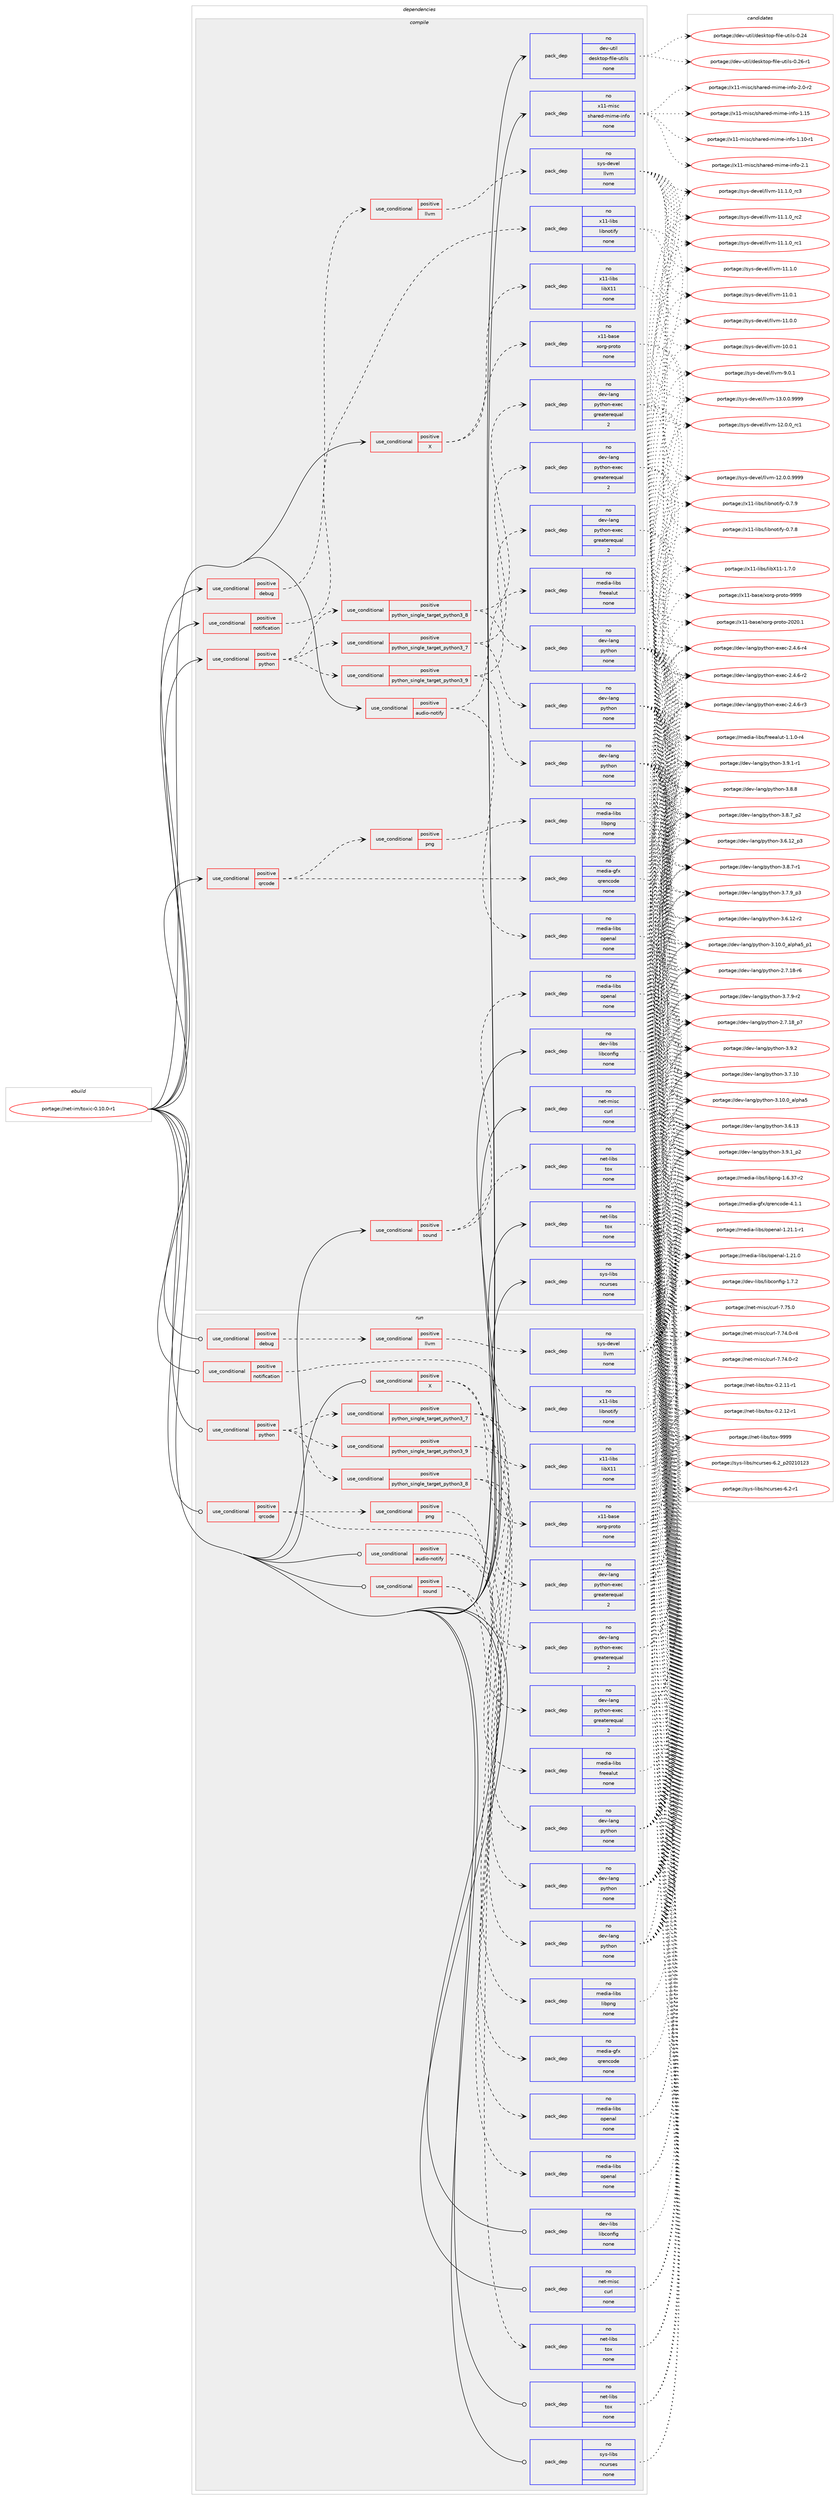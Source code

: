 digraph prolog {

# *************
# Graph options
# *************

newrank=true;
concentrate=true;
compound=true;
graph [rankdir=LR,fontname=Helvetica,fontsize=10,ranksep=1.5];#, ranksep=2.5, nodesep=0.2];
edge  [arrowhead=vee];
node  [fontname=Helvetica,fontsize=10];

# **********
# The ebuild
# **********

subgraph cluster_leftcol {
color=gray;
rank=same;
label=<<i>ebuild</i>>;
id [label="portage://net-im/toxic-0.10.0-r1", color=red, width=4, href="../net-im/toxic-0.10.0-r1.svg"];
}

# ****************
# The dependencies
# ****************

subgraph cluster_midcol {
color=gray;
label=<<i>dependencies</i>>;
subgraph cluster_compile {
fillcolor="#eeeeee";
style=filled;
label=<<i>compile</i>>;
subgraph cond4102 {
dependency14223 [label=<<TABLE BORDER="0" CELLBORDER="1" CELLSPACING="0" CELLPADDING="4"><TR><TD ROWSPAN="3" CELLPADDING="10">use_conditional</TD></TR><TR><TD>positive</TD></TR><TR><TD>X</TD></TR></TABLE>>, shape=none, color=red];
subgraph pack9980 {
dependency14224 [label=<<TABLE BORDER="0" CELLBORDER="1" CELLSPACING="0" CELLPADDING="4" WIDTH="220"><TR><TD ROWSPAN="6" CELLPADDING="30">pack_dep</TD></TR><TR><TD WIDTH="110">no</TD></TR><TR><TD>x11-base</TD></TR><TR><TD>xorg-proto</TD></TR><TR><TD>none</TD></TR><TR><TD></TD></TR></TABLE>>, shape=none, color=blue];
}
dependency14223:e -> dependency14224:w [weight=20,style="dashed",arrowhead="vee"];
subgraph pack9981 {
dependency14225 [label=<<TABLE BORDER="0" CELLBORDER="1" CELLSPACING="0" CELLPADDING="4" WIDTH="220"><TR><TD ROWSPAN="6" CELLPADDING="30">pack_dep</TD></TR><TR><TD WIDTH="110">no</TD></TR><TR><TD>x11-libs</TD></TR><TR><TD>libX11</TD></TR><TR><TD>none</TD></TR><TR><TD></TD></TR></TABLE>>, shape=none, color=blue];
}
dependency14223:e -> dependency14225:w [weight=20,style="dashed",arrowhead="vee"];
}
id:e -> dependency14223:w [weight=20,style="solid",arrowhead="vee"];
subgraph cond4103 {
dependency14226 [label=<<TABLE BORDER="0" CELLBORDER="1" CELLSPACING="0" CELLPADDING="4"><TR><TD ROWSPAN="3" CELLPADDING="10">use_conditional</TD></TR><TR><TD>positive</TD></TR><TR><TD>audio-notify</TD></TR></TABLE>>, shape=none, color=red];
subgraph pack9982 {
dependency14227 [label=<<TABLE BORDER="0" CELLBORDER="1" CELLSPACING="0" CELLPADDING="4" WIDTH="220"><TR><TD ROWSPAN="6" CELLPADDING="30">pack_dep</TD></TR><TR><TD WIDTH="110">no</TD></TR><TR><TD>media-libs</TD></TR><TR><TD>freealut</TD></TR><TR><TD>none</TD></TR><TR><TD></TD></TR></TABLE>>, shape=none, color=blue];
}
dependency14226:e -> dependency14227:w [weight=20,style="dashed",arrowhead="vee"];
subgraph pack9983 {
dependency14228 [label=<<TABLE BORDER="0" CELLBORDER="1" CELLSPACING="0" CELLPADDING="4" WIDTH="220"><TR><TD ROWSPAN="6" CELLPADDING="30">pack_dep</TD></TR><TR><TD WIDTH="110">no</TD></TR><TR><TD>media-libs</TD></TR><TR><TD>openal</TD></TR><TR><TD>none</TD></TR><TR><TD></TD></TR></TABLE>>, shape=none, color=blue];
}
dependency14226:e -> dependency14228:w [weight=20,style="dashed",arrowhead="vee"];
}
id:e -> dependency14226:w [weight=20,style="solid",arrowhead="vee"];
subgraph cond4104 {
dependency14229 [label=<<TABLE BORDER="0" CELLBORDER="1" CELLSPACING="0" CELLPADDING="4"><TR><TD ROWSPAN="3" CELLPADDING="10">use_conditional</TD></TR><TR><TD>positive</TD></TR><TR><TD>debug</TD></TR></TABLE>>, shape=none, color=red];
subgraph cond4105 {
dependency14230 [label=<<TABLE BORDER="0" CELLBORDER="1" CELLSPACING="0" CELLPADDING="4"><TR><TD ROWSPAN="3" CELLPADDING="10">use_conditional</TD></TR><TR><TD>positive</TD></TR><TR><TD>llvm</TD></TR></TABLE>>, shape=none, color=red];
subgraph pack9984 {
dependency14231 [label=<<TABLE BORDER="0" CELLBORDER="1" CELLSPACING="0" CELLPADDING="4" WIDTH="220"><TR><TD ROWSPAN="6" CELLPADDING="30">pack_dep</TD></TR><TR><TD WIDTH="110">no</TD></TR><TR><TD>sys-devel</TD></TR><TR><TD>llvm</TD></TR><TR><TD>none</TD></TR><TR><TD></TD></TR></TABLE>>, shape=none, color=blue];
}
dependency14230:e -> dependency14231:w [weight=20,style="dashed",arrowhead="vee"];
}
dependency14229:e -> dependency14230:w [weight=20,style="dashed",arrowhead="vee"];
}
id:e -> dependency14229:w [weight=20,style="solid",arrowhead="vee"];
subgraph cond4106 {
dependency14232 [label=<<TABLE BORDER="0" CELLBORDER="1" CELLSPACING="0" CELLPADDING="4"><TR><TD ROWSPAN="3" CELLPADDING="10">use_conditional</TD></TR><TR><TD>positive</TD></TR><TR><TD>notification</TD></TR></TABLE>>, shape=none, color=red];
subgraph pack9985 {
dependency14233 [label=<<TABLE BORDER="0" CELLBORDER="1" CELLSPACING="0" CELLPADDING="4" WIDTH="220"><TR><TD ROWSPAN="6" CELLPADDING="30">pack_dep</TD></TR><TR><TD WIDTH="110">no</TD></TR><TR><TD>x11-libs</TD></TR><TR><TD>libnotify</TD></TR><TR><TD>none</TD></TR><TR><TD></TD></TR></TABLE>>, shape=none, color=blue];
}
dependency14232:e -> dependency14233:w [weight=20,style="dashed",arrowhead="vee"];
}
id:e -> dependency14232:w [weight=20,style="solid",arrowhead="vee"];
subgraph cond4107 {
dependency14234 [label=<<TABLE BORDER="0" CELLBORDER="1" CELLSPACING="0" CELLPADDING="4"><TR><TD ROWSPAN="3" CELLPADDING="10">use_conditional</TD></TR><TR><TD>positive</TD></TR><TR><TD>python</TD></TR></TABLE>>, shape=none, color=red];
subgraph cond4108 {
dependency14235 [label=<<TABLE BORDER="0" CELLBORDER="1" CELLSPACING="0" CELLPADDING="4"><TR><TD ROWSPAN="3" CELLPADDING="10">use_conditional</TD></TR><TR><TD>positive</TD></TR><TR><TD>python_single_target_python3_7</TD></TR></TABLE>>, shape=none, color=red];
subgraph pack9986 {
dependency14236 [label=<<TABLE BORDER="0" CELLBORDER="1" CELLSPACING="0" CELLPADDING="4" WIDTH="220"><TR><TD ROWSPAN="6" CELLPADDING="30">pack_dep</TD></TR><TR><TD WIDTH="110">no</TD></TR><TR><TD>dev-lang</TD></TR><TR><TD>python</TD></TR><TR><TD>none</TD></TR><TR><TD></TD></TR></TABLE>>, shape=none, color=blue];
}
dependency14235:e -> dependency14236:w [weight=20,style="dashed",arrowhead="vee"];
subgraph pack9987 {
dependency14237 [label=<<TABLE BORDER="0" CELLBORDER="1" CELLSPACING="0" CELLPADDING="4" WIDTH="220"><TR><TD ROWSPAN="6" CELLPADDING="30">pack_dep</TD></TR><TR><TD WIDTH="110">no</TD></TR><TR><TD>dev-lang</TD></TR><TR><TD>python-exec</TD></TR><TR><TD>greaterequal</TD></TR><TR><TD>2</TD></TR></TABLE>>, shape=none, color=blue];
}
dependency14235:e -> dependency14237:w [weight=20,style="dashed",arrowhead="vee"];
}
dependency14234:e -> dependency14235:w [weight=20,style="dashed",arrowhead="vee"];
subgraph cond4109 {
dependency14238 [label=<<TABLE BORDER="0" CELLBORDER="1" CELLSPACING="0" CELLPADDING="4"><TR><TD ROWSPAN="3" CELLPADDING="10">use_conditional</TD></TR><TR><TD>positive</TD></TR><TR><TD>python_single_target_python3_8</TD></TR></TABLE>>, shape=none, color=red];
subgraph pack9988 {
dependency14239 [label=<<TABLE BORDER="0" CELLBORDER="1" CELLSPACING="0" CELLPADDING="4" WIDTH="220"><TR><TD ROWSPAN="6" CELLPADDING="30">pack_dep</TD></TR><TR><TD WIDTH="110">no</TD></TR><TR><TD>dev-lang</TD></TR><TR><TD>python</TD></TR><TR><TD>none</TD></TR><TR><TD></TD></TR></TABLE>>, shape=none, color=blue];
}
dependency14238:e -> dependency14239:w [weight=20,style="dashed",arrowhead="vee"];
subgraph pack9989 {
dependency14240 [label=<<TABLE BORDER="0" CELLBORDER="1" CELLSPACING="0" CELLPADDING="4" WIDTH="220"><TR><TD ROWSPAN="6" CELLPADDING="30">pack_dep</TD></TR><TR><TD WIDTH="110">no</TD></TR><TR><TD>dev-lang</TD></TR><TR><TD>python-exec</TD></TR><TR><TD>greaterequal</TD></TR><TR><TD>2</TD></TR></TABLE>>, shape=none, color=blue];
}
dependency14238:e -> dependency14240:w [weight=20,style="dashed",arrowhead="vee"];
}
dependency14234:e -> dependency14238:w [weight=20,style="dashed",arrowhead="vee"];
subgraph cond4110 {
dependency14241 [label=<<TABLE BORDER="0" CELLBORDER="1" CELLSPACING="0" CELLPADDING="4"><TR><TD ROWSPAN="3" CELLPADDING="10">use_conditional</TD></TR><TR><TD>positive</TD></TR><TR><TD>python_single_target_python3_9</TD></TR></TABLE>>, shape=none, color=red];
subgraph pack9990 {
dependency14242 [label=<<TABLE BORDER="0" CELLBORDER="1" CELLSPACING="0" CELLPADDING="4" WIDTH="220"><TR><TD ROWSPAN="6" CELLPADDING="30">pack_dep</TD></TR><TR><TD WIDTH="110">no</TD></TR><TR><TD>dev-lang</TD></TR><TR><TD>python</TD></TR><TR><TD>none</TD></TR><TR><TD></TD></TR></TABLE>>, shape=none, color=blue];
}
dependency14241:e -> dependency14242:w [weight=20,style="dashed",arrowhead="vee"];
subgraph pack9991 {
dependency14243 [label=<<TABLE BORDER="0" CELLBORDER="1" CELLSPACING="0" CELLPADDING="4" WIDTH="220"><TR><TD ROWSPAN="6" CELLPADDING="30">pack_dep</TD></TR><TR><TD WIDTH="110">no</TD></TR><TR><TD>dev-lang</TD></TR><TR><TD>python-exec</TD></TR><TR><TD>greaterequal</TD></TR><TR><TD>2</TD></TR></TABLE>>, shape=none, color=blue];
}
dependency14241:e -> dependency14243:w [weight=20,style="dashed",arrowhead="vee"];
}
dependency14234:e -> dependency14241:w [weight=20,style="dashed",arrowhead="vee"];
}
id:e -> dependency14234:w [weight=20,style="solid",arrowhead="vee"];
subgraph cond4111 {
dependency14244 [label=<<TABLE BORDER="0" CELLBORDER="1" CELLSPACING="0" CELLPADDING="4"><TR><TD ROWSPAN="3" CELLPADDING="10">use_conditional</TD></TR><TR><TD>positive</TD></TR><TR><TD>qrcode</TD></TR></TABLE>>, shape=none, color=red];
subgraph pack9992 {
dependency14245 [label=<<TABLE BORDER="0" CELLBORDER="1" CELLSPACING="0" CELLPADDING="4" WIDTH="220"><TR><TD ROWSPAN="6" CELLPADDING="30">pack_dep</TD></TR><TR><TD WIDTH="110">no</TD></TR><TR><TD>media-gfx</TD></TR><TR><TD>qrencode</TD></TR><TR><TD>none</TD></TR><TR><TD></TD></TR></TABLE>>, shape=none, color=blue];
}
dependency14244:e -> dependency14245:w [weight=20,style="dashed",arrowhead="vee"];
subgraph cond4112 {
dependency14246 [label=<<TABLE BORDER="0" CELLBORDER="1" CELLSPACING="0" CELLPADDING="4"><TR><TD ROWSPAN="3" CELLPADDING="10">use_conditional</TD></TR><TR><TD>positive</TD></TR><TR><TD>png</TD></TR></TABLE>>, shape=none, color=red];
subgraph pack9993 {
dependency14247 [label=<<TABLE BORDER="0" CELLBORDER="1" CELLSPACING="0" CELLPADDING="4" WIDTH="220"><TR><TD ROWSPAN="6" CELLPADDING="30">pack_dep</TD></TR><TR><TD WIDTH="110">no</TD></TR><TR><TD>media-libs</TD></TR><TR><TD>libpng</TD></TR><TR><TD>none</TD></TR><TR><TD></TD></TR></TABLE>>, shape=none, color=blue];
}
dependency14246:e -> dependency14247:w [weight=20,style="dashed",arrowhead="vee"];
}
dependency14244:e -> dependency14246:w [weight=20,style="dashed",arrowhead="vee"];
}
id:e -> dependency14244:w [weight=20,style="solid",arrowhead="vee"];
subgraph cond4113 {
dependency14248 [label=<<TABLE BORDER="0" CELLBORDER="1" CELLSPACING="0" CELLPADDING="4"><TR><TD ROWSPAN="3" CELLPADDING="10">use_conditional</TD></TR><TR><TD>positive</TD></TR><TR><TD>sound</TD></TR></TABLE>>, shape=none, color=red];
subgraph pack9994 {
dependency14249 [label=<<TABLE BORDER="0" CELLBORDER="1" CELLSPACING="0" CELLPADDING="4" WIDTH="220"><TR><TD ROWSPAN="6" CELLPADDING="30">pack_dep</TD></TR><TR><TD WIDTH="110">no</TD></TR><TR><TD>media-libs</TD></TR><TR><TD>openal</TD></TR><TR><TD>none</TD></TR><TR><TD></TD></TR></TABLE>>, shape=none, color=blue];
}
dependency14248:e -> dependency14249:w [weight=20,style="dashed",arrowhead="vee"];
subgraph pack9995 {
dependency14250 [label=<<TABLE BORDER="0" CELLBORDER="1" CELLSPACING="0" CELLPADDING="4" WIDTH="220"><TR><TD ROWSPAN="6" CELLPADDING="30">pack_dep</TD></TR><TR><TD WIDTH="110">no</TD></TR><TR><TD>net-libs</TD></TR><TR><TD>tox</TD></TR><TR><TD>none</TD></TR><TR><TD></TD></TR></TABLE>>, shape=none, color=blue];
}
dependency14248:e -> dependency14250:w [weight=20,style="dashed",arrowhead="vee"];
}
id:e -> dependency14248:w [weight=20,style="solid",arrowhead="vee"];
subgraph pack9996 {
dependency14251 [label=<<TABLE BORDER="0" CELLBORDER="1" CELLSPACING="0" CELLPADDING="4" WIDTH="220"><TR><TD ROWSPAN="6" CELLPADDING="30">pack_dep</TD></TR><TR><TD WIDTH="110">no</TD></TR><TR><TD>dev-libs</TD></TR><TR><TD>libconfig</TD></TR><TR><TD>none</TD></TR><TR><TD></TD></TR></TABLE>>, shape=none, color=blue];
}
id:e -> dependency14251:w [weight=20,style="solid",arrowhead="vee"];
subgraph pack9997 {
dependency14252 [label=<<TABLE BORDER="0" CELLBORDER="1" CELLSPACING="0" CELLPADDING="4" WIDTH="220"><TR><TD ROWSPAN="6" CELLPADDING="30">pack_dep</TD></TR><TR><TD WIDTH="110">no</TD></TR><TR><TD>dev-util</TD></TR><TR><TD>desktop-file-utils</TD></TR><TR><TD>none</TD></TR><TR><TD></TD></TR></TABLE>>, shape=none, color=blue];
}
id:e -> dependency14252:w [weight=20,style="solid",arrowhead="vee"];
subgraph pack9998 {
dependency14253 [label=<<TABLE BORDER="0" CELLBORDER="1" CELLSPACING="0" CELLPADDING="4" WIDTH="220"><TR><TD ROWSPAN="6" CELLPADDING="30">pack_dep</TD></TR><TR><TD WIDTH="110">no</TD></TR><TR><TD>net-libs</TD></TR><TR><TD>tox</TD></TR><TR><TD>none</TD></TR><TR><TD></TD></TR></TABLE>>, shape=none, color=blue];
}
id:e -> dependency14253:w [weight=20,style="solid",arrowhead="vee"];
subgraph pack9999 {
dependency14254 [label=<<TABLE BORDER="0" CELLBORDER="1" CELLSPACING="0" CELLPADDING="4" WIDTH="220"><TR><TD ROWSPAN="6" CELLPADDING="30">pack_dep</TD></TR><TR><TD WIDTH="110">no</TD></TR><TR><TD>net-misc</TD></TR><TR><TD>curl</TD></TR><TR><TD>none</TD></TR><TR><TD></TD></TR></TABLE>>, shape=none, color=blue];
}
id:e -> dependency14254:w [weight=20,style="solid",arrowhead="vee"];
subgraph pack10000 {
dependency14255 [label=<<TABLE BORDER="0" CELLBORDER="1" CELLSPACING="0" CELLPADDING="4" WIDTH="220"><TR><TD ROWSPAN="6" CELLPADDING="30">pack_dep</TD></TR><TR><TD WIDTH="110">no</TD></TR><TR><TD>sys-libs</TD></TR><TR><TD>ncurses</TD></TR><TR><TD>none</TD></TR><TR><TD></TD></TR></TABLE>>, shape=none, color=blue];
}
id:e -> dependency14255:w [weight=20,style="solid",arrowhead="vee"];
subgraph pack10001 {
dependency14256 [label=<<TABLE BORDER="0" CELLBORDER="1" CELLSPACING="0" CELLPADDING="4" WIDTH="220"><TR><TD ROWSPAN="6" CELLPADDING="30">pack_dep</TD></TR><TR><TD WIDTH="110">no</TD></TR><TR><TD>x11-misc</TD></TR><TR><TD>shared-mime-info</TD></TR><TR><TD>none</TD></TR><TR><TD></TD></TR></TABLE>>, shape=none, color=blue];
}
id:e -> dependency14256:w [weight=20,style="solid",arrowhead="vee"];
}
subgraph cluster_compileandrun {
fillcolor="#eeeeee";
style=filled;
label=<<i>compile and run</i>>;
}
subgraph cluster_run {
fillcolor="#eeeeee";
style=filled;
label=<<i>run</i>>;
subgraph cond4114 {
dependency14257 [label=<<TABLE BORDER="0" CELLBORDER="1" CELLSPACING="0" CELLPADDING="4"><TR><TD ROWSPAN="3" CELLPADDING="10">use_conditional</TD></TR><TR><TD>positive</TD></TR><TR><TD>X</TD></TR></TABLE>>, shape=none, color=red];
subgraph pack10002 {
dependency14258 [label=<<TABLE BORDER="0" CELLBORDER="1" CELLSPACING="0" CELLPADDING="4" WIDTH="220"><TR><TD ROWSPAN="6" CELLPADDING="30">pack_dep</TD></TR><TR><TD WIDTH="110">no</TD></TR><TR><TD>x11-base</TD></TR><TR><TD>xorg-proto</TD></TR><TR><TD>none</TD></TR><TR><TD></TD></TR></TABLE>>, shape=none, color=blue];
}
dependency14257:e -> dependency14258:w [weight=20,style="dashed",arrowhead="vee"];
subgraph pack10003 {
dependency14259 [label=<<TABLE BORDER="0" CELLBORDER="1" CELLSPACING="0" CELLPADDING="4" WIDTH="220"><TR><TD ROWSPAN="6" CELLPADDING="30">pack_dep</TD></TR><TR><TD WIDTH="110">no</TD></TR><TR><TD>x11-libs</TD></TR><TR><TD>libX11</TD></TR><TR><TD>none</TD></TR><TR><TD></TD></TR></TABLE>>, shape=none, color=blue];
}
dependency14257:e -> dependency14259:w [weight=20,style="dashed",arrowhead="vee"];
}
id:e -> dependency14257:w [weight=20,style="solid",arrowhead="odot"];
subgraph cond4115 {
dependency14260 [label=<<TABLE BORDER="0" CELLBORDER="1" CELLSPACING="0" CELLPADDING="4"><TR><TD ROWSPAN="3" CELLPADDING="10">use_conditional</TD></TR><TR><TD>positive</TD></TR><TR><TD>audio-notify</TD></TR></TABLE>>, shape=none, color=red];
subgraph pack10004 {
dependency14261 [label=<<TABLE BORDER="0" CELLBORDER="1" CELLSPACING="0" CELLPADDING="4" WIDTH="220"><TR><TD ROWSPAN="6" CELLPADDING="30">pack_dep</TD></TR><TR><TD WIDTH="110">no</TD></TR><TR><TD>media-libs</TD></TR><TR><TD>freealut</TD></TR><TR><TD>none</TD></TR><TR><TD></TD></TR></TABLE>>, shape=none, color=blue];
}
dependency14260:e -> dependency14261:w [weight=20,style="dashed",arrowhead="vee"];
subgraph pack10005 {
dependency14262 [label=<<TABLE BORDER="0" CELLBORDER="1" CELLSPACING="0" CELLPADDING="4" WIDTH="220"><TR><TD ROWSPAN="6" CELLPADDING="30">pack_dep</TD></TR><TR><TD WIDTH="110">no</TD></TR><TR><TD>media-libs</TD></TR><TR><TD>openal</TD></TR><TR><TD>none</TD></TR><TR><TD></TD></TR></TABLE>>, shape=none, color=blue];
}
dependency14260:e -> dependency14262:w [weight=20,style="dashed",arrowhead="vee"];
}
id:e -> dependency14260:w [weight=20,style="solid",arrowhead="odot"];
subgraph cond4116 {
dependency14263 [label=<<TABLE BORDER="0" CELLBORDER="1" CELLSPACING="0" CELLPADDING="4"><TR><TD ROWSPAN="3" CELLPADDING="10">use_conditional</TD></TR><TR><TD>positive</TD></TR><TR><TD>debug</TD></TR></TABLE>>, shape=none, color=red];
subgraph cond4117 {
dependency14264 [label=<<TABLE BORDER="0" CELLBORDER="1" CELLSPACING="0" CELLPADDING="4"><TR><TD ROWSPAN="3" CELLPADDING="10">use_conditional</TD></TR><TR><TD>positive</TD></TR><TR><TD>llvm</TD></TR></TABLE>>, shape=none, color=red];
subgraph pack10006 {
dependency14265 [label=<<TABLE BORDER="0" CELLBORDER="1" CELLSPACING="0" CELLPADDING="4" WIDTH="220"><TR><TD ROWSPAN="6" CELLPADDING="30">pack_dep</TD></TR><TR><TD WIDTH="110">no</TD></TR><TR><TD>sys-devel</TD></TR><TR><TD>llvm</TD></TR><TR><TD>none</TD></TR><TR><TD></TD></TR></TABLE>>, shape=none, color=blue];
}
dependency14264:e -> dependency14265:w [weight=20,style="dashed",arrowhead="vee"];
}
dependency14263:e -> dependency14264:w [weight=20,style="dashed",arrowhead="vee"];
}
id:e -> dependency14263:w [weight=20,style="solid",arrowhead="odot"];
subgraph cond4118 {
dependency14266 [label=<<TABLE BORDER="0" CELLBORDER="1" CELLSPACING="0" CELLPADDING="4"><TR><TD ROWSPAN="3" CELLPADDING="10">use_conditional</TD></TR><TR><TD>positive</TD></TR><TR><TD>notification</TD></TR></TABLE>>, shape=none, color=red];
subgraph pack10007 {
dependency14267 [label=<<TABLE BORDER="0" CELLBORDER="1" CELLSPACING="0" CELLPADDING="4" WIDTH="220"><TR><TD ROWSPAN="6" CELLPADDING="30">pack_dep</TD></TR><TR><TD WIDTH="110">no</TD></TR><TR><TD>x11-libs</TD></TR><TR><TD>libnotify</TD></TR><TR><TD>none</TD></TR><TR><TD></TD></TR></TABLE>>, shape=none, color=blue];
}
dependency14266:e -> dependency14267:w [weight=20,style="dashed",arrowhead="vee"];
}
id:e -> dependency14266:w [weight=20,style="solid",arrowhead="odot"];
subgraph cond4119 {
dependency14268 [label=<<TABLE BORDER="0" CELLBORDER="1" CELLSPACING="0" CELLPADDING="4"><TR><TD ROWSPAN="3" CELLPADDING="10">use_conditional</TD></TR><TR><TD>positive</TD></TR><TR><TD>python</TD></TR></TABLE>>, shape=none, color=red];
subgraph cond4120 {
dependency14269 [label=<<TABLE BORDER="0" CELLBORDER="1" CELLSPACING="0" CELLPADDING="4"><TR><TD ROWSPAN="3" CELLPADDING="10">use_conditional</TD></TR><TR><TD>positive</TD></TR><TR><TD>python_single_target_python3_7</TD></TR></TABLE>>, shape=none, color=red];
subgraph pack10008 {
dependency14270 [label=<<TABLE BORDER="0" CELLBORDER="1" CELLSPACING="0" CELLPADDING="4" WIDTH="220"><TR><TD ROWSPAN="6" CELLPADDING="30">pack_dep</TD></TR><TR><TD WIDTH="110">no</TD></TR><TR><TD>dev-lang</TD></TR><TR><TD>python</TD></TR><TR><TD>none</TD></TR><TR><TD></TD></TR></TABLE>>, shape=none, color=blue];
}
dependency14269:e -> dependency14270:w [weight=20,style="dashed",arrowhead="vee"];
subgraph pack10009 {
dependency14271 [label=<<TABLE BORDER="0" CELLBORDER="1" CELLSPACING="0" CELLPADDING="4" WIDTH="220"><TR><TD ROWSPAN="6" CELLPADDING="30">pack_dep</TD></TR><TR><TD WIDTH="110">no</TD></TR><TR><TD>dev-lang</TD></TR><TR><TD>python-exec</TD></TR><TR><TD>greaterequal</TD></TR><TR><TD>2</TD></TR></TABLE>>, shape=none, color=blue];
}
dependency14269:e -> dependency14271:w [weight=20,style="dashed",arrowhead="vee"];
}
dependency14268:e -> dependency14269:w [weight=20,style="dashed",arrowhead="vee"];
subgraph cond4121 {
dependency14272 [label=<<TABLE BORDER="0" CELLBORDER="1" CELLSPACING="0" CELLPADDING="4"><TR><TD ROWSPAN="3" CELLPADDING="10">use_conditional</TD></TR><TR><TD>positive</TD></TR><TR><TD>python_single_target_python3_8</TD></TR></TABLE>>, shape=none, color=red];
subgraph pack10010 {
dependency14273 [label=<<TABLE BORDER="0" CELLBORDER="1" CELLSPACING="0" CELLPADDING="4" WIDTH="220"><TR><TD ROWSPAN="6" CELLPADDING="30">pack_dep</TD></TR><TR><TD WIDTH="110">no</TD></TR><TR><TD>dev-lang</TD></TR><TR><TD>python</TD></TR><TR><TD>none</TD></TR><TR><TD></TD></TR></TABLE>>, shape=none, color=blue];
}
dependency14272:e -> dependency14273:w [weight=20,style="dashed",arrowhead="vee"];
subgraph pack10011 {
dependency14274 [label=<<TABLE BORDER="0" CELLBORDER="1" CELLSPACING="0" CELLPADDING="4" WIDTH="220"><TR><TD ROWSPAN="6" CELLPADDING="30">pack_dep</TD></TR><TR><TD WIDTH="110">no</TD></TR><TR><TD>dev-lang</TD></TR><TR><TD>python-exec</TD></TR><TR><TD>greaterequal</TD></TR><TR><TD>2</TD></TR></TABLE>>, shape=none, color=blue];
}
dependency14272:e -> dependency14274:w [weight=20,style="dashed",arrowhead="vee"];
}
dependency14268:e -> dependency14272:w [weight=20,style="dashed",arrowhead="vee"];
subgraph cond4122 {
dependency14275 [label=<<TABLE BORDER="0" CELLBORDER="1" CELLSPACING="0" CELLPADDING="4"><TR><TD ROWSPAN="3" CELLPADDING="10">use_conditional</TD></TR><TR><TD>positive</TD></TR><TR><TD>python_single_target_python3_9</TD></TR></TABLE>>, shape=none, color=red];
subgraph pack10012 {
dependency14276 [label=<<TABLE BORDER="0" CELLBORDER="1" CELLSPACING="0" CELLPADDING="4" WIDTH="220"><TR><TD ROWSPAN="6" CELLPADDING="30">pack_dep</TD></TR><TR><TD WIDTH="110">no</TD></TR><TR><TD>dev-lang</TD></TR><TR><TD>python</TD></TR><TR><TD>none</TD></TR><TR><TD></TD></TR></TABLE>>, shape=none, color=blue];
}
dependency14275:e -> dependency14276:w [weight=20,style="dashed",arrowhead="vee"];
subgraph pack10013 {
dependency14277 [label=<<TABLE BORDER="0" CELLBORDER="1" CELLSPACING="0" CELLPADDING="4" WIDTH="220"><TR><TD ROWSPAN="6" CELLPADDING="30">pack_dep</TD></TR><TR><TD WIDTH="110">no</TD></TR><TR><TD>dev-lang</TD></TR><TR><TD>python-exec</TD></TR><TR><TD>greaterequal</TD></TR><TR><TD>2</TD></TR></TABLE>>, shape=none, color=blue];
}
dependency14275:e -> dependency14277:w [weight=20,style="dashed",arrowhead="vee"];
}
dependency14268:e -> dependency14275:w [weight=20,style="dashed",arrowhead="vee"];
}
id:e -> dependency14268:w [weight=20,style="solid",arrowhead="odot"];
subgraph cond4123 {
dependency14278 [label=<<TABLE BORDER="0" CELLBORDER="1" CELLSPACING="0" CELLPADDING="4"><TR><TD ROWSPAN="3" CELLPADDING="10">use_conditional</TD></TR><TR><TD>positive</TD></TR><TR><TD>qrcode</TD></TR></TABLE>>, shape=none, color=red];
subgraph pack10014 {
dependency14279 [label=<<TABLE BORDER="0" CELLBORDER="1" CELLSPACING="0" CELLPADDING="4" WIDTH="220"><TR><TD ROWSPAN="6" CELLPADDING="30">pack_dep</TD></TR><TR><TD WIDTH="110">no</TD></TR><TR><TD>media-gfx</TD></TR><TR><TD>qrencode</TD></TR><TR><TD>none</TD></TR><TR><TD></TD></TR></TABLE>>, shape=none, color=blue];
}
dependency14278:e -> dependency14279:w [weight=20,style="dashed",arrowhead="vee"];
subgraph cond4124 {
dependency14280 [label=<<TABLE BORDER="0" CELLBORDER="1" CELLSPACING="0" CELLPADDING="4"><TR><TD ROWSPAN="3" CELLPADDING="10">use_conditional</TD></TR><TR><TD>positive</TD></TR><TR><TD>png</TD></TR></TABLE>>, shape=none, color=red];
subgraph pack10015 {
dependency14281 [label=<<TABLE BORDER="0" CELLBORDER="1" CELLSPACING="0" CELLPADDING="4" WIDTH="220"><TR><TD ROWSPAN="6" CELLPADDING="30">pack_dep</TD></TR><TR><TD WIDTH="110">no</TD></TR><TR><TD>media-libs</TD></TR><TR><TD>libpng</TD></TR><TR><TD>none</TD></TR><TR><TD></TD></TR></TABLE>>, shape=none, color=blue];
}
dependency14280:e -> dependency14281:w [weight=20,style="dashed",arrowhead="vee"];
}
dependency14278:e -> dependency14280:w [weight=20,style="dashed",arrowhead="vee"];
}
id:e -> dependency14278:w [weight=20,style="solid",arrowhead="odot"];
subgraph cond4125 {
dependency14282 [label=<<TABLE BORDER="0" CELLBORDER="1" CELLSPACING="0" CELLPADDING="4"><TR><TD ROWSPAN="3" CELLPADDING="10">use_conditional</TD></TR><TR><TD>positive</TD></TR><TR><TD>sound</TD></TR></TABLE>>, shape=none, color=red];
subgraph pack10016 {
dependency14283 [label=<<TABLE BORDER="0" CELLBORDER="1" CELLSPACING="0" CELLPADDING="4" WIDTH="220"><TR><TD ROWSPAN="6" CELLPADDING="30">pack_dep</TD></TR><TR><TD WIDTH="110">no</TD></TR><TR><TD>media-libs</TD></TR><TR><TD>openal</TD></TR><TR><TD>none</TD></TR><TR><TD></TD></TR></TABLE>>, shape=none, color=blue];
}
dependency14282:e -> dependency14283:w [weight=20,style="dashed",arrowhead="vee"];
subgraph pack10017 {
dependency14284 [label=<<TABLE BORDER="0" CELLBORDER="1" CELLSPACING="0" CELLPADDING="4" WIDTH="220"><TR><TD ROWSPAN="6" CELLPADDING="30">pack_dep</TD></TR><TR><TD WIDTH="110">no</TD></TR><TR><TD>net-libs</TD></TR><TR><TD>tox</TD></TR><TR><TD>none</TD></TR><TR><TD></TD></TR></TABLE>>, shape=none, color=blue];
}
dependency14282:e -> dependency14284:w [weight=20,style="dashed",arrowhead="vee"];
}
id:e -> dependency14282:w [weight=20,style="solid",arrowhead="odot"];
subgraph pack10018 {
dependency14285 [label=<<TABLE BORDER="0" CELLBORDER="1" CELLSPACING="0" CELLPADDING="4" WIDTH="220"><TR><TD ROWSPAN="6" CELLPADDING="30">pack_dep</TD></TR><TR><TD WIDTH="110">no</TD></TR><TR><TD>dev-libs</TD></TR><TR><TD>libconfig</TD></TR><TR><TD>none</TD></TR><TR><TD></TD></TR></TABLE>>, shape=none, color=blue];
}
id:e -> dependency14285:w [weight=20,style="solid",arrowhead="odot"];
subgraph pack10019 {
dependency14286 [label=<<TABLE BORDER="0" CELLBORDER="1" CELLSPACING="0" CELLPADDING="4" WIDTH="220"><TR><TD ROWSPAN="6" CELLPADDING="30">pack_dep</TD></TR><TR><TD WIDTH="110">no</TD></TR><TR><TD>net-libs</TD></TR><TR><TD>tox</TD></TR><TR><TD>none</TD></TR><TR><TD></TD></TR></TABLE>>, shape=none, color=blue];
}
id:e -> dependency14286:w [weight=20,style="solid",arrowhead="odot"];
subgraph pack10020 {
dependency14287 [label=<<TABLE BORDER="0" CELLBORDER="1" CELLSPACING="0" CELLPADDING="4" WIDTH="220"><TR><TD ROWSPAN="6" CELLPADDING="30">pack_dep</TD></TR><TR><TD WIDTH="110">no</TD></TR><TR><TD>net-misc</TD></TR><TR><TD>curl</TD></TR><TR><TD>none</TD></TR><TR><TD></TD></TR></TABLE>>, shape=none, color=blue];
}
id:e -> dependency14287:w [weight=20,style="solid",arrowhead="odot"];
subgraph pack10021 {
dependency14288 [label=<<TABLE BORDER="0" CELLBORDER="1" CELLSPACING="0" CELLPADDING="4" WIDTH="220"><TR><TD ROWSPAN="6" CELLPADDING="30">pack_dep</TD></TR><TR><TD WIDTH="110">no</TD></TR><TR><TD>sys-libs</TD></TR><TR><TD>ncurses</TD></TR><TR><TD>none</TD></TR><TR><TD></TD></TR></TABLE>>, shape=none, color=blue];
}
id:e -> dependency14288:w [weight=20,style="solid",arrowhead="odot"];
}
}

# **************
# The candidates
# **************

subgraph cluster_choices {
rank=same;
color=gray;
label=<<i>candidates</i>>;

subgraph choice9980 {
color=black;
nodesep=1;
choice120494945989711510147120111114103451121141111161114557575757 [label="portage://x11-base/xorg-proto-9999", color=red, width=4,href="../x11-base/xorg-proto-9999.svg"];
choice1204949459897115101471201111141034511211411111611145504850484649 [label="portage://x11-base/xorg-proto-2020.1", color=red, width=4,href="../x11-base/xorg-proto-2020.1.svg"];
dependency14224:e -> choice120494945989711510147120111114103451121141111161114557575757:w [style=dotted,weight="100"];
dependency14224:e -> choice1204949459897115101471201111141034511211411111611145504850484649:w [style=dotted,weight="100"];
}
subgraph choice9981 {
color=black;
nodesep=1;
choice120494945108105981154710810598884949454946554648 [label="portage://x11-libs/libX11-1.7.0", color=red, width=4,href="../x11-libs/libX11-1.7.0.svg"];
dependency14225:e -> choice120494945108105981154710810598884949454946554648:w [style=dotted,weight="100"];
}
subgraph choice9982 {
color=black;
nodesep=1;
choice10910110010597451081059811547102114101101971081171164549464946484511452 [label="portage://media-libs/freealut-1.1.0-r4", color=red, width=4,href="../media-libs/freealut-1.1.0-r4.svg"];
dependency14227:e -> choice10910110010597451081059811547102114101101971081171164549464946484511452:w [style=dotted,weight="100"];
}
subgraph choice9983 {
color=black;
nodesep=1;
choice1091011001059745108105981154711111210111097108454946504946494511449 [label="portage://media-libs/openal-1.21.1-r1", color=red, width=4,href="../media-libs/openal-1.21.1-r1.svg"];
choice109101100105974510810598115471111121011109710845494650494648 [label="portage://media-libs/openal-1.21.0", color=red, width=4,href="../media-libs/openal-1.21.0.svg"];
dependency14228:e -> choice1091011001059745108105981154711111210111097108454946504946494511449:w [style=dotted,weight="100"];
dependency14228:e -> choice109101100105974510810598115471111121011109710845494650494648:w [style=dotted,weight="100"];
}
subgraph choice9984 {
color=black;
nodesep=1;
choice1151211154510010111810110847108108118109455746484649 [label="portage://sys-devel/llvm-9.0.1", color=red, width=4,href="../sys-devel/llvm-9.0.1.svg"];
choice1151211154510010111810110847108108118109454951464846484657575757 [label="portage://sys-devel/llvm-13.0.0.9999", color=red, width=4,href="../sys-devel/llvm-13.0.0.9999.svg"];
choice115121115451001011181011084710810811810945495046484648951149949 [label="portage://sys-devel/llvm-12.0.0_rc1", color=red, width=4,href="../sys-devel/llvm-12.0.0_rc1.svg"];
choice1151211154510010111810110847108108118109454950464846484657575757 [label="portage://sys-devel/llvm-12.0.0.9999", color=red, width=4,href="../sys-devel/llvm-12.0.0.9999.svg"];
choice115121115451001011181011084710810811810945494946494648951149951 [label="portage://sys-devel/llvm-11.1.0_rc3", color=red, width=4,href="../sys-devel/llvm-11.1.0_rc3.svg"];
choice115121115451001011181011084710810811810945494946494648951149950 [label="portage://sys-devel/llvm-11.1.0_rc2", color=red, width=4,href="../sys-devel/llvm-11.1.0_rc2.svg"];
choice115121115451001011181011084710810811810945494946494648951149949 [label="portage://sys-devel/llvm-11.1.0_rc1", color=red, width=4,href="../sys-devel/llvm-11.1.0_rc1.svg"];
choice115121115451001011181011084710810811810945494946494648 [label="portage://sys-devel/llvm-11.1.0", color=red, width=4,href="../sys-devel/llvm-11.1.0.svg"];
choice115121115451001011181011084710810811810945494946484649 [label="portage://sys-devel/llvm-11.0.1", color=red, width=4,href="../sys-devel/llvm-11.0.1.svg"];
choice115121115451001011181011084710810811810945494946484648 [label="portage://sys-devel/llvm-11.0.0", color=red, width=4,href="../sys-devel/llvm-11.0.0.svg"];
choice115121115451001011181011084710810811810945494846484649 [label="portage://sys-devel/llvm-10.0.1", color=red, width=4,href="../sys-devel/llvm-10.0.1.svg"];
dependency14231:e -> choice1151211154510010111810110847108108118109455746484649:w [style=dotted,weight="100"];
dependency14231:e -> choice1151211154510010111810110847108108118109454951464846484657575757:w [style=dotted,weight="100"];
dependency14231:e -> choice115121115451001011181011084710810811810945495046484648951149949:w [style=dotted,weight="100"];
dependency14231:e -> choice1151211154510010111810110847108108118109454950464846484657575757:w [style=dotted,weight="100"];
dependency14231:e -> choice115121115451001011181011084710810811810945494946494648951149951:w [style=dotted,weight="100"];
dependency14231:e -> choice115121115451001011181011084710810811810945494946494648951149950:w [style=dotted,weight="100"];
dependency14231:e -> choice115121115451001011181011084710810811810945494946494648951149949:w [style=dotted,weight="100"];
dependency14231:e -> choice115121115451001011181011084710810811810945494946494648:w [style=dotted,weight="100"];
dependency14231:e -> choice115121115451001011181011084710810811810945494946484649:w [style=dotted,weight="100"];
dependency14231:e -> choice115121115451001011181011084710810811810945494946484648:w [style=dotted,weight="100"];
dependency14231:e -> choice115121115451001011181011084710810811810945494846484649:w [style=dotted,weight="100"];
}
subgraph choice9985 {
color=black;
nodesep=1;
choice120494945108105981154710810598110111116105102121454846554657 [label="portage://x11-libs/libnotify-0.7.9", color=red, width=4,href="../x11-libs/libnotify-0.7.9.svg"];
choice120494945108105981154710810598110111116105102121454846554656 [label="portage://x11-libs/libnotify-0.7.8", color=red, width=4,href="../x11-libs/libnotify-0.7.8.svg"];
dependency14233:e -> choice120494945108105981154710810598110111116105102121454846554657:w [style=dotted,weight="100"];
dependency14233:e -> choice120494945108105981154710810598110111116105102121454846554656:w [style=dotted,weight="100"];
}
subgraph choice9986 {
color=black;
nodesep=1;
choice100101118451089711010347112121116104111110455146574650 [label="portage://dev-lang/python-3.9.2", color=red, width=4,href="../dev-lang/python-3.9.2.svg"];
choice1001011184510897110103471121211161041111104551465746499511250 [label="portage://dev-lang/python-3.9.1_p2", color=red, width=4,href="../dev-lang/python-3.9.1_p2.svg"];
choice1001011184510897110103471121211161041111104551465746494511449 [label="portage://dev-lang/python-3.9.1-r1", color=red, width=4,href="../dev-lang/python-3.9.1-r1.svg"];
choice100101118451089711010347112121116104111110455146564656 [label="portage://dev-lang/python-3.8.8", color=red, width=4,href="../dev-lang/python-3.8.8.svg"];
choice1001011184510897110103471121211161041111104551465646559511250 [label="portage://dev-lang/python-3.8.7_p2", color=red, width=4,href="../dev-lang/python-3.8.7_p2.svg"];
choice1001011184510897110103471121211161041111104551465646554511449 [label="portage://dev-lang/python-3.8.7-r1", color=red, width=4,href="../dev-lang/python-3.8.7-r1.svg"];
choice1001011184510897110103471121211161041111104551465546579511251 [label="portage://dev-lang/python-3.7.9_p3", color=red, width=4,href="../dev-lang/python-3.7.9_p3.svg"];
choice1001011184510897110103471121211161041111104551465546574511450 [label="portage://dev-lang/python-3.7.9-r2", color=red, width=4,href="../dev-lang/python-3.7.9-r2.svg"];
choice10010111845108971101034711212111610411111045514655464948 [label="portage://dev-lang/python-3.7.10", color=red, width=4,href="../dev-lang/python-3.7.10.svg"];
choice10010111845108971101034711212111610411111045514654464951 [label="portage://dev-lang/python-3.6.13", color=red, width=4,href="../dev-lang/python-3.6.13.svg"];
choice100101118451089711010347112121116104111110455146544649509511251 [label="portage://dev-lang/python-3.6.12_p3", color=red, width=4,href="../dev-lang/python-3.6.12_p3.svg"];
choice100101118451089711010347112121116104111110455146544649504511450 [label="portage://dev-lang/python-3.6.12-r2", color=red, width=4,href="../dev-lang/python-3.6.12-r2.svg"];
choice10010111845108971101034711212111610411111045514649484648959710811210497539511249 [label="portage://dev-lang/python-3.10.0_alpha5_p1", color=red, width=4,href="../dev-lang/python-3.10.0_alpha5_p1.svg"];
choice1001011184510897110103471121211161041111104551464948464895971081121049753 [label="portage://dev-lang/python-3.10.0_alpha5", color=red, width=4,href="../dev-lang/python-3.10.0_alpha5.svg"];
choice100101118451089711010347112121116104111110455046554649569511255 [label="portage://dev-lang/python-2.7.18_p7", color=red, width=4,href="../dev-lang/python-2.7.18_p7.svg"];
choice100101118451089711010347112121116104111110455046554649564511454 [label="portage://dev-lang/python-2.7.18-r6", color=red, width=4,href="../dev-lang/python-2.7.18-r6.svg"];
dependency14236:e -> choice100101118451089711010347112121116104111110455146574650:w [style=dotted,weight="100"];
dependency14236:e -> choice1001011184510897110103471121211161041111104551465746499511250:w [style=dotted,weight="100"];
dependency14236:e -> choice1001011184510897110103471121211161041111104551465746494511449:w [style=dotted,weight="100"];
dependency14236:e -> choice100101118451089711010347112121116104111110455146564656:w [style=dotted,weight="100"];
dependency14236:e -> choice1001011184510897110103471121211161041111104551465646559511250:w [style=dotted,weight="100"];
dependency14236:e -> choice1001011184510897110103471121211161041111104551465646554511449:w [style=dotted,weight="100"];
dependency14236:e -> choice1001011184510897110103471121211161041111104551465546579511251:w [style=dotted,weight="100"];
dependency14236:e -> choice1001011184510897110103471121211161041111104551465546574511450:w [style=dotted,weight="100"];
dependency14236:e -> choice10010111845108971101034711212111610411111045514655464948:w [style=dotted,weight="100"];
dependency14236:e -> choice10010111845108971101034711212111610411111045514654464951:w [style=dotted,weight="100"];
dependency14236:e -> choice100101118451089711010347112121116104111110455146544649509511251:w [style=dotted,weight="100"];
dependency14236:e -> choice100101118451089711010347112121116104111110455146544649504511450:w [style=dotted,weight="100"];
dependency14236:e -> choice10010111845108971101034711212111610411111045514649484648959710811210497539511249:w [style=dotted,weight="100"];
dependency14236:e -> choice1001011184510897110103471121211161041111104551464948464895971081121049753:w [style=dotted,weight="100"];
dependency14236:e -> choice100101118451089711010347112121116104111110455046554649569511255:w [style=dotted,weight="100"];
dependency14236:e -> choice100101118451089711010347112121116104111110455046554649564511454:w [style=dotted,weight="100"];
}
subgraph choice9987 {
color=black;
nodesep=1;
choice10010111845108971101034711212111610411111045101120101994550465246544511452 [label="portage://dev-lang/python-exec-2.4.6-r4", color=red, width=4,href="../dev-lang/python-exec-2.4.6-r4.svg"];
choice10010111845108971101034711212111610411111045101120101994550465246544511451 [label="portage://dev-lang/python-exec-2.4.6-r3", color=red, width=4,href="../dev-lang/python-exec-2.4.6-r3.svg"];
choice10010111845108971101034711212111610411111045101120101994550465246544511450 [label="portage://dev-lang/python-exec-2.4.6-r2", color=red, width=4,href="../dev-lang/python-exec-2.4.6-r2.svg"];
dependency14237:e -> choice10010111845108971101034711212111610411111045101120101994550465246544511452:w [style=dotted,weight="100"];
dependency14237:e -> choice10010111845108971101034711212111610411111045101120101994550465246544511451:w [style=dotted,weight="100"];
dependency14237:e -> choice10010111845108971101034711212111610411111045101120101994550465246544511450:w [style=dotted,weight="100"];
}
subgraph choice9988 {
color=black;
nodesep=1;
choice100101118451089711010347112121116104111110455146574650 [label="portage://dev-lang/python-3.9.2", color=red, width=4,href="../dev-lang/python-3.9.2.svg"];
choice1001011184510897110103471121211161041111104551465746499511250 [label="portage://dev-lang/python-3.9.1_p2", color=red, width=4,href="../dev-lang/python-3.9.1_p2.svg"];
choice1001011184510897110103471121211161041111104551465746494511449 [label="portage://dev-lang/python-3.9.1-r1", color=red, width=4,href="../dev-lang/python-3.9.1-r1.svg"];
choice100101118451089711010347112121116104111110455146564656 [label="portage://dev-lang/python-3.8.8", color=red, width=4,href="../dev-lang/python-3.8.8.svg"];
choice1001011184510897110103471121211161041111104551465646559511250 [label="portage://dev-lang/python-3.8.7_p2", color=red, width=4,href="../dev-lang/python-3.8.7_p2.svg"];
choice1001011184510897110103471121211161041111104551465646554511449 [label="portage://dev-lang/python-3.8.7-r1", color=red, width=4,href="../dev-lang/python-3.8.7-r1.svg"];
choice1001011184510897110103471121211161041111104551465546579511251 [label="portage://dev-lang/python-3.7.9_p3", color=red, width=4,href="../dev-lang/python-3.7.9_p3.svg"];
choice1001011184510897110103471121211161041111104551465546574511450 [label="portage://dev-lang/python-3.7.9-r2", color=red, width=4,href="../dev-lang/python-3.7.9-r2.svg"];
choice10010111845108971101034711212111610411111045514655464948 [label="portage://dev-lang/python-3.7.10", color=red, width=4,href="../dev-lang/python-3.7.10.svg"];
choice10010111845108971101034711212111610411111045514654464951 [label="portage://dev-lang/python-3.6.13", color=red, width=4,href="../dev-lang/python-3.6.13.svg"];
choice100101118451089711010347112121116104111110455146544649509511251 [label="portage://dev-lang/python-3.6.12_p3", color=red, width=4,href="../dev-lang/python-3.6.12_p3.svg"];
choice100101118451089711010347112121116104111110455146544649504511450 [label="portage://dev-lang/python-3.6.12-r2", color=red, width=4,href="../dev-lang/python-3.6.12-r2.svg"];
choice10010111845108971101034711212111610411111045514649484648959710811210497539511249 [label="portage://dev-lang/python-3.10.0_alpha5_p1", color=red, width=4,href="../dev-lang/python-3.10.0_alpha5_p1.svg"];
choice1001011184510897110103471121211161041111104551464948464895971081121049753 [label="portage://dev-lang/python-3.10.0_alpha5", color=red, width=4,href="../dev-lang/python-3.10.0_alpha5.svg"];
choice100101118451089711010347112121116104111110455046554649569511255 [label="portage://dev-lang/python-2.7.18_p7", color=red, width=4,href="../dev-lang/python-2.7.18_p7.svg"];
choice100101118451089711010347112121116104111110455046554649564511454 [label="portage://dev-lang/python-2.7.18-r6", color=red, width=4,href="../dev-lang/python-2.7.18-r6.svg"];
dependency14239:e -> choice100101118451089711010347112121116104111110455146574650:w [style=dotted,weight="100"];
dependency14239:e -> choice1001011184510897110103471121211161041111104551465746499511250:w [style=dotted,weight="100"];
dependency14239:e -> choice1001011184510897110103471121211161041111104551465746494511449:w [style=dotted,weight="100"];
dependency14239:e -> choice100101118451089711010347112121116104111110455146564656:w [style=dotted,weight="100"];
dependency14239:e -> choice1001011184510897110103471121211161041111104551465646559511250:w [style=dotted,weight="100"];
dependency14239:e -> choice1001011184510897110103471121211161041111104551465646554511449:w [style=dotted,weight="100"];
dependency14239:e -> choice1001011184510897110103471121211161041111104551465546579511251:w [style=dotted,weight="100"];
dependency14239:e -> choice1001011184510897110103471121211161041111104551465546574511450:w [style=dotted,weight="100"];
dependency14239:e -> choice10010111845108971101034711212111610411111045514655464948:w [style=dotted,weight="100"];
dependency14239:e -> choice10010111845108971101034711212111610411111045514654464951:w [style=dotted,weight="100"];
dependency14239:e -> choice100101118451089711010347112121116104111110455146544649509511251:w [style=dotted,weight="100"];
dependency14239:e -> choice100101118451089711010347112121116104111110455146544649504511450:w [style=dotted,weight="100"];
dependency14239:e -> choice10010111845108971101034711212111610411111045514649484648959710811210497539511249:w [style=dotted,weight="100"];
dependency14239:e -> choice1001011184510897110103471121211161041111104551464948464895971081121049753:w [style=dotted,weight="100"];
dependency14239:e -> choice100101118451089711010347112121116104111110455046554649569511255:w [style=dotted,weight="100"];
dependency14239:e -> choice100101118451089711010347112121116104111110455046554649564511454:w [style=dotted,weight="100"];
}
subgraph choice9989 {
color=black;
nodesep=1;
choice10010111845108971101034711212111610411111045101120101994550465246544511452 [label="portage://dev-lang/python-exec-2.4.6-r4", color=red, width=4,href="../dev-lang/python-exec-2.4.6-r4.svg"];
choice10010111845108971101034711212111610411111045101120101994550465246544511451 [label="portage://dev-lang/python-exec-2.4.6-r3", color=red, width=4,href="../dev-lang/python-exec-2.4.6-r3.svg"];
choice10010111845108971101034711212111610411111045101120101994550465246544511450 [label="portage://dev-lang/python-exec-2.4.6-r2", color=red, width=4,href="../dev-lang/python-exec-2.4.6-r2.svg"];
dependency14240:e -> choice10010111845108971101034711212111610411111045101120101994550465246544511452:w [style=dotted,weight="100"];
dependency14240:e -> choice10010111845108971101034711212111610411111045101120101994550465246544511451:w [style=dotted,weight="100"];
dependency14240:e -> choice10010111845108971101034711212111610411111045101120101994550465246544511450:w [style=dotted,weight="100"];
}
subgraph choice9990 {
color=black;
nodesep=1;
choice100101118451089711010347112121116104111110455146574650 [label="portage://dev-lang/python-3.9.2", color=red, width=4,href="../dev-lang/python-3.9.2.svg"];
choice1001011184510897110103471121211161041111104551465746499511250 [label="portage://dev-lang/python-3.9.1_p2", color=red, width=4,href="../dev-lang/python-3.9.1_p2.svg"];
choice1001011184510897110103471121211161041111104551465746494511449 [label="portage://dev-lang/python-3.9.1-r1", color=red, width=4,href="../dev-lang/python-3.9.1-r1.svg"];
choice100101118451089711010347112121116104111110455146564656 [label="portage://dev-lang/python-3.8.8", color=red, width=4,href="../dev-lang/python-3.8.8.svg"];
choice1001011184510897110103471121211161041111104551465646559511250 [label="portage://dev-lang/python-3.8.7_p2", color=red, width=4,href="../dev-lang/python-3.8.7_p2.svg"];
choice1001011184510897110103471121211161041111104551465646554511449 [label="portage://dev-lang/python-3.8.7-r1", color=red, width=4,href="../dev-lang/python-3.8.7-r1.svg"];
choice1001011184510897110103471121211161041111104551465546579511251 [label="portage://dev-lang/python-3.7.9_p3", color=red, width=4,href="../dev-lang/python-3.7.9_p3.svg"];
choice1001011184510897110103471121211161041111104551465546574511450 [label="portage://dev-lang/python-3.7.9-r2", color=red, width=4,href="../dev-lang/python-3.7.9-r2.svg"];
choice10010111845108971101034711212111610411111045514655464948 [label="portage://dev-lang/python-3.7.10", color=red, width=4,href="../dev-lang/python-3.7.10.svg"];
choice10010111845108971101034711212111610411111045514654464951 [label="portage://dev-lang/python-3.6.13", color=red, width=4,href="../dev-lang/python-3.6.13.svg"];
choice100101118451089711010347112121116104111110455146544649509511251 [label="portage://dev-lang/python-3.6.12_p3", color=red, width=4,href="../dev-lang/python-3.6.12_p3.svg"];
choice100101118451089711010347112121116104111110455146544649504511450 [label="portage://dev-lang/python-3.6.12-r2", color=red, width=4,href="../dev-lang/python-3.6.12-r2.svg"];
choice10010111845108971101034711212111610411111045514649484648959710811210497539511249 [label="portage://dev-lang/python-3.10.0_alpha5_p1", color=red, width=4,href="../dev-lang/python-3.10.0_alpha5_p1.svg"];
choice1001011184510897110103471121211161041111104551464948464895971081121049753 [label="portage://dev-lang/python-3.10.0_alpha5", color=red, width=4,href="../dev-lang/python-3.10.0_alpha5.svg"];
choice100101118451089711010347112121116104111110455046554649569511255 [label="portage://dev-lang/python-2.7.18_p7", color=red, width=4,href="../dev-lang/python-2.7.18_p7.svg"];
choice100101118451089711010347112121116104111110455046554649564511454 [label="portage://dev-lang/python-2.7.18-r6", color=red, width=4,href="../dev-lang/python-2.7.18-r6.svg"];
dependency14242:e -> choice100101118451089711010347112121116104111110455146574650:w [style=dotted,weight="100"];
dependency14242:e -> choice1001011184510897110103471121211161041111104551465746499511250:w [style=dotted,weight="100"];
dependency14242:e -> choice1001011184510897110103471121211161041111104551465746494511449:w [style=dotted,weight="100"];
dependency14242:e -> choice100101118451089711010347112121116104111110455146564656:w [style=dotted,weight="100"];
dependency14242:e -> choice1001011184510897110103471121211161041111104551465646559511250:w [style=dotted,weight="100"];
dependency14242:e -> choice1001011184510897110103471121211161041111104551465646554511449:w [style=dotted,weight="100"];
dependency14242:e -> choice1001011184510897110103471121211161041111104551465546579511251:w [style=dotted,weight="100"];
dependency14242:e -> choice1001011184510897110103471121211161041111104551465546574511450:w [style=dotted,weight="100"];
dependency14242:e -> choice10010111845108971101034711212111610411111045514655464948:w [style=dotted,weight="100"];
dependency14242:e -> choice10010111845108971101034711212111610411111045514654464951:w [style=dotted,weight="100"];
dependency14242:e -> choice100101118451089711010347112121116104111110455146544649509511251:w [style=dotted,weight="100"];
dependency14242:e -> choice100101118451089711010347112121116104111110455146544649504511450:w [style=dotted,weight="100"];
dependency14242:e -> choice10010111845108971101034711212111610411111045514649484648959710811210497539511249:w [style=dotted,weight="100"];
dependency14242:e -> choice1001011184510897110103471121211161041111104551464948464895971081121049753:w [style=dotted,weight="100"];
dependency14242:e -> choice100101118451089711010347112121116104111110455046554649569511255:w [style=dotted,weight="100"];
dependency14242:e -> choice100101118451089711010347112121116104111110455046554649564511454:w [style=dotted,weight="100"];
}
subgraph choice9991 {
color=black;
nodesep=1;
choice10010111845108971101034711212111610411111045101120101994550465246544511452 [label="portage://dev-lang/python-exec-2.4.6-r4", color=red, width=4,href="../dev-lang/python-exec-2.4.6-r4.svg"];
choice10010111845108971101034711212111610411111045101120101994550465246544511451 [label="portage://dev-lang/python-exec-2.4.6-r3", color=red, width=4,href="../dev-lang/python-exec-2.4.6-r3.svg"];
choice10010111845108971101034711212111610411111045101120101994550465246544511450 [label="portage://dev-lang/python-exec-2.4.6-r2", color=red, width=4,href="../dev-lang/python-exec-2.4.6-r2.svg"];
dependency14243:e -> choice10010111845108971101034711212111610411111045101120101994550465246544511452:w [style=dotted,weight="100"];
dependency14243:e -> choice10010111845108971101034711212111610411111045101120101994550465246544511451:w [style=dotted,weight="100"];
dependency14243:e -> choice10010111845108971101034711212111610411111045101120101994550465246544511450:w [style=dotted,weight="100"];
}
subgraph choice9992 {
color=black;
nodesep=1;
choice10910110010597451031021204711311410111099111100101455246494649 [label="portage://media-gfx/qrencode-4.1.1", color=red, width=4,href="../media-gfx/qrencode-4.1.1.svg"];
dependency14245:e -> choice10910110010597451031021204711311410111099111100101455246494649:w [style=dotted,weight="100"];
}
subgraph choice9993 {
color=black;
nodesep=1;
choice1091011001059745108105981154710810598112110103454946544651554511450 [label="portage://media-libs/libpng-1.6.37-r2", color=red, width=4,href="../media-libs/libpng-1.6.37-r2.svg"];
dependency14247:e -> choice1091011001059745108105981154710810598112110103454946544651554511450:w [style=dotted,weight="100"];
}
subgraph choice9994 {
color=black;
nodesep=1;
choice1091011001059745108105981154711111210111097108454946504946494511449 [label="portage://media-libs/openal-1.21.1-r1", color=red, width=4,href="../media-libs/openal-1.21.1-r1.svg"];
choice109101100105974510810598115471111121011109710845494650494648 [label="portage://media-libs/openal-1.21.0", color=red, width=4,href="../media-libs/openal-1.21.0.svg"];
dependency14249:e -> choice1091011001059745108105981154711111210111097108454946504946494511449:w [style=dotted,weight="100"];
dependency14249:e -> choice109101100105974510810598115471111121011109710845494650494648:w [style=dotted,weight="100"];
}
subgraph choice9995 {
color=black;
nodesep=1;
choice1101011164510810598115471161111204557575757 [label="portage://net-libs/tox-9999", color=red, width=4,href="../net-libs/tox-9999.svg"];
choice110101116451081059811547116111120454846504649504511449 [label="portage://net-libs/tox-0.2.12-r1", color=red, width=4,href="../net-libs/tox-0.2.12-r1.svg"];
choice110101116451081059811547116111120454846504649494511449 [label="portage://net-libs/tox-0.2.11-r1", color=red, width=4,href="../net-libs/tox-0.2.11-r1.svg"];
dependency14250:e -> choice1101011164510810598115471161111204557575757:w [style=dotted,weight="100"];
dependency14250:e -> choice110101116451081059811547116111120454846504649504511449:w [style=dotted,weight="100"];
dependency14250:e -> choice110101116451081059811547116111120454846504649494511449:w [style=dotted,weight="100"];
}
subgraph choice9996 {
color=black;
nodesep=1;
choice1001011184510810598115471081059899111110102105103454946554650 [label="portage://dev-libs/libconfig-1.7.2", color=red, width=4,href="../dev-libs/libconfig-1.7.2.svg"];
dependency14251:e -> choice1001011184510810598115471081059899111110102105103454946554650:w [style=dotted,weight="100"];
}
subgraph choice9997 {
color=black;
nodesep=1;
choice1001011184511711610510847100101115107116111112451021051081014511711610510811545484650544511449 [label="portage://dev-util/desktop-file-utils-0.26-r1", color=red, width=4,href="../dev-util/desktop-file-utils-0.26-r1.svg"];
choice100101118451171161051084710010111510711611111245102105108101451171161051081154548465052 [label="portage://dev-util/desktop-file-utils-0.24", color=red, width=4,href="../dev-util/desktop-file-utils-0.24.svg"];
dependency14252:e -> choice1001011184511711610510847100101115107116111112451021051081014511711610510811545484650544511449:w [style=dotted,weight="100"];
dependency14252:e -> choice100101118451171161051084710010111510711611111245102105108101451171161051081154548465052:w [style=dotted,weight="100"];
}
subgraph choice9998 {
color=black;
nodesep=1;
choice1101011164510810598115471161111204557575757 [label="portage://net-libs/tox-9999", color=red, width=4,href="../net-libs/tox-9999.svg"];
choice110101116451081059811547116111120454846504649504511449 [label="portage://net-libs/tox-0.2.12-r1", color=red, width=4,href="../net-libs/tox-0.2.12-r1.svg"];
choice110101116451081059811547116111120454846504649494511449 [label="portage://net-libs/tox-0.2.11-r1", color=red, width=4,href="../net-libs/tox-0.2.11-r1.svg"];
dependency14253:e -> choice1101011164510810598115471161111204557575757:w [style=dotted,weight="100"];
dependency14253:e -> choice110101116451081059811547116111120454846504649504511449:w [style=dotted,weight="100"];
dependency14253:e -> choice110101116451081059811547116111120454846504649494511449:w [style=dotted,weight="100"];
}
subgraph choice9999 {
color=black;
nodesep=1;
choice1101011164510910511599479911711410845554655534648 [label="portage://net-misc/curl-7.75.0", color=red, width=4,href="../net-misc/curl-7.75.0.svg"];
choice11010111645109105115994799117114108455546555246484511452 [label="portage://net-misc/curl-7.74.0-r4", color=red, width=4,href="../net-misc/curl-7.74.0-r4.svg"];
choice11010111645109105115994799117114108455546555246484511450 [label="portage://net-misc/curl-7.74.0-r2", color=red, width=4,href="../net-misc/curl-7.74.0-r2.svg"];
dependency14254:e -> choice1101011164510910511599479911711410845554655534648:w [style=dotted,weight="100"];
dependency14254:e -> choice11010111645109105115994799117114108455546555246484511452:w [style=dotted,weight="100"];
dependency14254:e -> choice11010111645109105115994799117114108455546555246484511450:w [style=dotted,weight="100"];
}
subgraph choice10000 {
color=black;
nodesep=1;
choice1151211154510810598115471109911711411510111545544650951125048504948495051 [label="portage://sys-libs/ncurses-6.2_p20210123", color=red, width=4,href="../sys-libs/ncurses-6.2_p20210123.svg"];
choice11512111545108105981154711099117114115101115455446504511449 [label="portage://sys-libs/ncurses-6.2-r1", color=red, width=4,href="../sys-libs/ncurses-6.2-r1.svg"];
dependency14255:e -> choice1151211154510810598115471109911711411510111545544650951125048504948495051:w [style=dotted,weight="100"];
dependency14255:e -> choice11512111545108105981154711099117114115101115455446504511449:w [style=dotted,weight="100"];
}
subgraph choice10001 {
color=black;
nodesep=1;
choice120494945109105115994711510497114101100451091051091014510511010211145504649 [label="portage://x11-misc/shared-mime-info-2.1", color=red, width=4,href="../x11-misc/shared-mime-info-2.1.svg"];
choice1204949451091051159947115104971141011004510910510910145105110102111455046484511450 [label="portage://x11-misc/shared-mime-info-2.0-r2", color=red, width=4,href="../x11-misc/shared-mime-info-2.0-r2.svg"];
choice12049494510910511599471151049711410110045109105109101451051101021114549464953 [label="portage://x11-misc/shared-mime-info-1.15", color=red, width=4,href="../x11-misc/shared-mime-info-1.15.svg"];
choice120494945109105115994711510497114101100451091051091014510511010211145494649484511449 [label="portage://x11-misc/shared-mime-info-1.10-r1", color=red, width=4,href="../x11-misc/shared-mime-info-1.10-r1.svg"];
dependency14256:e -> choice120494945109105115994711510497114101100451091051091014510511010211145504649:w [style=dotted,weight="100"];
dependency14256:e -> choice1204949451091051159947115104971141011004510910510910145105110102111455046484511450:w [style=dotted,weight="100"];
dependency14256:e -> choice12049494510910511599471151049711410110045109105109101451051101021114549464953:w [style=dotted,weight="100"];
dependency14256:e -> choice120494945109105115994711510497114101100451091051091014510511010211145494649484511449:w [style=dotted,weight="100"];
}
subgraph choice10002 {
color=black;
nodesep=1;
choice120494945989711510147120111114103451121141111161114557575757 [label="portage://x11-base/xorg-proto-9999", color=red, width=4,href="../x11-base/xorg-proto-9999.svg"];
choice1204949459897115101471201111141034511211411111611145504850484649 [label="portage://x11-base/xorg-proto-2020.1", color=red, width=4,href="../x11-base/xorg-proto-2020.1.svg"];
dependency14258:e -> choice120494945989711510147120111114103451121141111161114557575757:w [style=dotted,weight="100"];
dependency14258:e -> choice1204949459897115101471201111141034511211411111611145504850484649:w [style=dotted,weight="100"];
}
subgraph choice10003 {
color=black;
nodesep=1;
choice120494945108105981154710810598884949454946554648 [label="portage://x11-libs/libX11-1.7.0", color=red, width=4,href="../x11-libs/libX11-1.7.0.svg"];
dependency14259:e -> choice120494945108105981154710810598884949454946554648:w [style=dotted,weight="100"];
}
subgraph choice10004 {
color=black;
nodesep=1;
choice10910110010597451081059811547102114101101971081171164549464946484511452 [label="portage://media-libs/freealut-1.1.0-r4", color=red, width=4,href="../media-libs/freealut-1.1.0-r4.svg"];
dependency14261:e -> choice10910110010597451081059811547102114101101971081171164549464946484511452:w [style=dotted,weight="100"];
}
subgraph choice10005 {
color=black;
nodesep=1;
choice1091011001059745108105981154711111210111097108454946504946494511449 [label="portage://media-libs/openal-1.21.1-r1", color=red, width=4,href="../media-libs/openal-1.21.1-r1.svg"];
choice109101100105974510810598115471111121011109710845494650494648 [label="portage://media-libs/openal-1.21.0", color=red, width=4,href="../media-libs/openal-1.21.0.svg"];
dependency14262:e -> choice1091011001059745108105981154711111210111097108454946504946494511449:w [style=dotted,weight="100"];
dependency14262:e -> choice109101100105974510810598115471111121011109710845494650494648:w [style=dotted,weight="100"];
}
subgraph choice10006 {
color=black;
nodesep=1;
choice1151211154510010111810110847108108118109455746484649 [label="portage://sys-devel/llvm-9.0.1", color=red, width=4,href="../sys-devel/llvm-9.0.1.svg"];
choice1151211154510010111810110847108108118109454951464846484657575757 [label="portage://sys-devel/llvm-13.0.0.9999", color=red, width=4,href="../sys-devel/llvm-13.0.0.9999.svg"];
choice115121115451001011181011084710810811810945495046484648951149949 [label="portage://sys-devel/llvm-12.0.0_rc1", color=red, width=4,href="../sys-devel/llvm-12.0.0_rc1.svg"];
choice1151211154510010111810110847108108118109454950464846484657575757 [label="portage://sys-devel/llvm-12.0.0.9999", color=red, width=4,href="../sys-devel/llvm-12.0.0.9999.svg"];
choice115121115451001011181011084710810811810945494946494648951149951 [label="portage://sys-devel/llvm-11.1.0_rc3", color=red, width=4,href="../sys-devel/llvm-11.1.0_rc3.svg"];
choice115121115451001011181011084710810811810945494946494648951149950 [label="portage://sys-devel/llvm-11.1.0_rc2", color=red, width=4,href="../sys-devel/llvm-11.1.0_rc2.svg"];
choice115121115451001011181011084710810811810945494946494648951149949 [label="portage://sys-devel/llvm-11.1.0_rc1", color=red, width=4,href="../sys-devel/llvm-11.1.0_rc1.svg"];
choice115121115451001011181011084710810811810945494946494648 [label="portage://sys-devel/llvm-11.1.0", color=red, width=4,href="../sys-devel/llvm-11.1.0.svg"];
choice115121115451001011181011084710810811810945494946484649 [label="portage://sys-devel/llvm-11.0.1", color=red, width=4,href="../sys-devel/llvm-11.0.1.svg"];
choice115121115451001011181011084710810811810945494946484648 [label="portage://sys-devel/llvm-11.0.0", color=red, width=4,href="../sys-devel/llvm-11.0.0.svg"];
choice115121115451001011181011084710810811810945494846484649 [label="portage://sys-devel/llvm-10.0.1", color=red, width=4,href="../sys-devel/llvm-10.0.1.svg"];
dependency14265:e -> choice1151211154510010111810110847108108118109455746484649:w [style=dotted,weight="100"];
dependency14265:e -> choice1151211154510010111810110847108108118109454951464846484657575757:w [style=dotted,weight="100"];
dependency14265:e -> choice115121115451001011181011084710810811810945495046484648951149949:w [style=dotted,weight="100"];
dependency14265:e -> choice1151211154510010111810110847108108118109454950464846484657575757:w [style=dotted,weight="100"];
dependency14265:e -> choice115121115451001011181011084710810811810945494946494648951149951:w [style=dotted,weight="100"];
dependency14265:e -> choice115121115451001011181011084710810811810945494946494648951149950:w [style=dotted,weight="100"];
dependency14265:e -> choice115121115451001011181011084710810811810945494946494648951149949:w [style=dotted,weight="100"];
dependency14265:e -> choice115121115451001011181011084710810811810945494946494648:w [style=dotted,weight="100"];
dependency14265:e -> choice115121115451001011181011084710810811810945494946484649:w [style=dotted,weight="100"];
dependency14265:e -> choice115121115451001011181011084710810811810945494946484648:w [style=dotted,weight="100"];
dependency14265:e -> choice115121115451001011181011084710810811810945494846484649:w [style=dotted,weight="100"];
}
subgraph choice10007 {
color=black;
nodesep=1;
choice120494945108105981154710810598110111116105102121454846554657 [label="portage://x11-libs/libnotify-0.7.9", color=red, width=4,href="../x11-libs/libnotify-0.7.9.svg"];
choice120494945108105981154710810598110111116105102121454846554656 [label="portage://x11-libs/libnotify-0.7.8", color=red, width=4,href="../x11-libs/libnotify-0.7.8.svg"];
dependency14267:e -> choice120494945108105981154710810598110111116105102121454846554657:w [style=dotted,weight="100"];
dependency14267:e -> choice120494945108105981154710810598110111116105102121454846554656:w [style=dotted,weight="100"];
}
subgraph choice10008 {
color=black;
nodesep=1;
choice100101118451089711010347112121116104111110455146574650 [label="portage://dev-lang/python-3.9.2", color=red, width=4,href="../dev-lang/python-3.9.2.svg"];
choice1001011184510897110103471121211161041111104551465746499511250 [label="portage://dev-lang/python-3.9.1_p2", color=red, width=4,href="../dev-lang/python-3.9.1_p2.svg"];
choice1001011184510897110103471121211161041111104551465746494511449 [label="portage://dev-lang/python-3.9.1-r1", color=red, width=4,href="../dev-lang/python-3.9.1-r1.svg"];
choice100101118451089711010347112121116104111110455146564656 [label="portage://dev-lang/python-3.8.8", color=red, width=4,href="../dev-lang/python-3.8.8.svg"];
choice1001011184510897110103471121211161041111104551465646559511250 [label="portage://dev-lang/python-3.8.7_p2", color=red, width=4,href="../dev-lang/python-3.8.7_p2.svg"];
choice1001011184510897110103471121211161041111104551465646554511449 [label="portage://dev-lang/python-3.8.7-r1", color=red, width=4,href="../dev-lang/python-3.8.7-r1.svg"];
choice1001011184510897110103471121211161041111104551465546579511251 [label="portage://dev-lang/python-3.7.9_p3", color=red, width=4,href="../dev-lang/python-3.7.9_p3.svg"];
choice1001011184510897110103471121211161041111104551465546574511450 [label="portage://dev-lang/python-3.7.9-r2", color=red, width=4,href="../dev-lang/python-3.7.9-r2.svg"];
choice10010111845108971101034711212111610411111045514655464948 [label="portage://dev-lang/python-3.7.10", color=red, width=4,href="../dev-lang/python-3.7.10.svg"];
choice10010111845108971101034711212111610411111045514654464951 [label="portage://dev-lang/python-3.6.13", color=red, width=4,href="../dev-lang/python-3.6.13.svg"];
choice100101118451089711010347112121116104111110455146544649509511251 [label="portage://dev-lang/python-3.6.12_p3", color=red, width=4,href="../dev-lang/python-3.6.12_p3.svg"];
choice100101118451089711010347112121116104111110455146544649504511450 [label="portage://dev-lang/python-3.6.12-r2", color=red, width=4,href="../dev-lang/python-3.6.12-r2.svg"];
choice10010111845108971101034711212111610411111045514649484648959710811210497539511249 [label="portage://dev-lang/python-3.10.0_alpha5_p1", color=red, width=4,href="../dev-lang/python-3.10.0_alpha5_p1.svg"];
choice1001011184510897110103471121211161041111104551464948464895971081121049753 [label="portage://dev-lang/python-3.10.0_alpha5", color=red, width=4,href="../dev-lang/python-3.10.0_alpha5.svg"];
choice100101118451089711010347112121116104111110455046554649569511255 [label="portage://dev-lang/python-2.7.18_p7", color=red, width=4,href="../dev-lang/python-2.7.18_p7.svg"];
choice100101118451089711010347112121116104111110455046554649564511454 [label="portage://dev-lang/python-2.7.18-r6", color=red, width=4,href="../dev-lang/python-2.7.18-r6.svg"];
dependency14270:e -> choice100101118451089711010347112121116104111110455146574650:w [style=dotted,weight="100"];
dependency14270:e -> choice1001011184510897110103471121211161041111104551465746499511250:w [style=dotted,weight="100"];
dependency14270:e -> choice1001011184510897110103471121211161041111104551465746494511449:w [style=dotted,weight="100"];
dependency14270:e -> choice100101118451089711010347112121116104111110455146564656:w [style=dotted,weight="100"];
dependency14270:e -> choice1001011184510897110103471121211161041111104551465646559511250:w [style=dotted,weight="100"];
dependency14270:e -> choice1001011184510897110103471121211161041111104551465646554511449:w [style=dotted,weight="100"];
dependency14270:e -> choice1001011184510897110103471121211161041111104551465546579511251:w [style=dotted,weight="100"];
dependency14270:e -> choice1001011184510897110103471121211161041111104551465546574511450:w [style=dotted,weight="100"];
dependency14270:e -> choice10010111845108971101034711212111610411111045514655464948:w [style=dotted,weight="100"];
dependency14270:e -> choice10010111845108971101034711212111610411111045514654464951:w [style=dotted,weight="100"];
dependency14270:e -> choice100101118451089711010347112121116104111110455146544649509511251:w [style=dotted,weight="100"];
dependency14270:e -> choice100101118451089711010347112121116104111110455146544649504511450:w [style=dotted,weight="100"];
dependency14270:e -> choice10010111845108971101034711212111610411111045514649484648959710811210497539511249:w [style=dotted,weight="100"];
dependency14270:e -> choice1001011184510897110103471121211161041111104551464948464895971081121049753:w [style=dotted,weight="100"];
dependency14270:e -> choice100101118451089711010347112121116104111110455046554649569511255:w [style=dotted,weight="100"];
dependency14270:e -> choice100101118451089711010347112121116104111110455046554649564511454:w [style=dotted,weight="100"];
}
subgraph choice10009 {
color=black;
nodesep=1;
choice10010111845108971101034711212111610411111045101120101994550465246544511452 [label="portage://dev-lang/python-exec-2.4.6-r4", color=red, width=4,href="../dev-lang/python-exec-2.4.6-r4.svg"];
choice10010111845108971101034711212111610411111045101120101994550465246544511451 [label="portage://dev-lang/python-exec-2.4.6-r3", color=red, width=4,href="../dev-lang/python-exec-2.4.6-r3.svg"];
choice10010111845108971101034711212111610411111045101120101994550465246544511450 [label="portage://dev-lang/python-exec-2.4.6-r2", color=red, width=4,href="../dev-lang/python-exec-2.4.6-r2.svg"];
dependency14271:e -> choice10010111845108971101034711212111610411111045101120101994550465246544511452:w [style=dotted,weight="100"];
dependency14271:e -> choice10010111845108971101034711212111610411111045101120101994550465246544511451:w [style=dotted,weight="100"];
dependency14271:e -> choice10010111845108971101034711212111610411111045101120101994550465246544511450:w [style=dotted,weight="100"];
}
subgraph choice10010 {
color=black;
nodesep=1;
choice100101118451089711010347112121116104111110455146574650 [label="portage://dev-lang/python-3.9.2", color=red, width=4,href="../dev-lang/python-3.9.2.svg"];
choice1001011184510897110103471121211161041111104551465746499511250 [label="portage://dev-lang/python-3.9.1_p2", color=red, width=4,href="../dev-lang/python-3.9.1_p2.svg"];
choice1001011184510897110103471121211161041111104551465746494511449 [label="portage://dev-lang/python-3.9.1-r1", color=red, width=4,href="../dev-lang/python-3.9.1-r1.svg"];
choice100101118451089711010347112121116104111110455146564656 [label="portage://dev-lang/python-3.8.8", color=red, width=4,href="../dev-lang/python-3.8.8.svg"];
choice1001011184510897110103471121211161041111104551465646559511250 [label="portage://dev-lang/python-3.8.7_p2", color=red, width=4,href="../dev-lang/python-3.8.7_p2.svg"];
choice1001011184510897110103471121211161041111104551465646554511449 [label="portage://dev-lang/python-3.8.7-r1", color=red, width=4,href="../dev-lang/python-3.8.7-r1.svg"];
choice1001011184510897110103471121211161041111104551465546579511251 [label="portage://dev-lang/python-3.7.9_p3", color=red, width=4,href="../dev-lang/python-3.7.9_p3.svg"];
choice1001011184510897110103471121211161041111104551465546574511450 [label="portage://dev-lang/python-3.7.9-r2", color=red, width=4,href="../dev-lang/python-3.7.9-r2.svg"];
choice10010111845108971101034711212111610411111045514655464948 [label="portage://dev-lang/python-3.7.10", color=red, width=4,href="../dev-lang/python-3.7.10.svg"];
choice10010111845108971101034711212111610411111045514654464951 [label="portage://dev-lang/python-3.6.13", color=red, width=4,href="../dev-lang/python-3.6.13.svg"];
choice100101118451089711010347112121116104111110455146544649509511251 [label="portage://dev-lang/python-3.6.12_p3", color=red, width=4,href="../dev-lang/python-3.6.12_p3.svg"];
choice100101118451089711010347112121116104111110455146544649504511450 [label="portage://dev-lang/python-3.6.12-r2", color=red, width=4,href="../dev-lang/python-3.6.12-r2.svg"];
choice10010111845108971101034711212111610411111045514649484648959710811210497539511249 [label="portage://dev-lang/python-3.10.0_alpha5_p1", color=red, width=4,href="../dev-lang/python-3.10.0_alpha5_p1.svg"];
choice1001011184510897110103471121211161041111104551464948464895971081121049753 [label="portage://dev-lang/python-3.10.0_alpha5", color=red, width=4,href="../dev-lang/python-3.10.0_alpha5.svg"];
choice100101118451089711010347112121116104111110455046554649569511255 [label="portage://dev-lang/python-2.7.18_p7", color=red, width=4,href="../dev-lang/python-2.7.18_p7.svg"];
choice100101118451089711010347112121116104111110455046554649564511454 [label="portage://dev-lang/python-2.7.18-r6", color=red, width=4,href="../dev-lang/python-2.7.18-r6.svg"];
dependency14273:e -> choice100101118451089711010347112121116104111110455146574650:w [style=dotted,weight="100"];
dependency14273:e -> choice1001011184510897110103471121211161041111104551465746499511250:w [style=dotted,weight="100"];
dependency14273:e -> choice1001011184510897110103471121211161041111104551465746494511449:w [style=dotted,weight="100"];
dependency14273:e -> choice100101118451089711010347112121116104111110455146564656:w [style=dotted,weight="100"];
dependency14273:e -> choice1001011184510897110103471121211161041111104551465646559511250:w [style=dotted,weight="100"];
dependency14273:e -> choice1001011184510897110103471121211161041111104551465646554511449:w [style=dotted,weight="100"];
dependency14273:e -> choice1001011184510897110103471121211161041111104551465546579511251:w [style=dotted,weight="100"];
dependency14273:e -> choice1001011184510897110103471121211161041111104551465546574511450:w [style=dotted,weight="100"];
dependency14273:e -> choice10010111845108971101034711212111610411111045514655464948:w [style=dotted,weight="100"];
dependency14273:e -> choice10010111845108971101034711212111610411111045514654464951:w [style=dotted,weight="100"];
dependency14273:e -> choice100101118451089711010347112121116104111110455146544649509511251:w [style=dotted,weight="100"];
dependency14273:e -> choice100101118451089711010347112121116104111110455146544649504511450:w [style=dotted,weight="100"];
dependency14273:e -> choice10010111845108971101034711212111610411111045514649484648959710811210497539511249:w [style=dotted,weight="100"];
dependency14273:e -> choice1001011184510897110103471121211161041111104551464948464895971081121049753:w [style=dotted,weight="100"];
dependency14273:e -> choice100101118451089711010347112121116104111110455046554649569511255:w [style=dotted,weight="100"];
dependency14273:e -> choice100101118451089711010347112121116104111110455046554649564511454:w [style=dotted,weight="100"];
}
subgraph choice10011 {
color=black;
nodesep=1;
choice10010111845108971101034711212111610411111045101120101994550465246544511452 [label="portage://dev-lang/python-exec-2.4.6-r4", color=red, width=4,href="../dev-lang/python-exec-2.4.6-r4.svg"];
choice10010111845108971101034711212111610411111045101120101994550465246544511451 [label="portage://dev-lang/python-exec-2.4.6-r3", color=red, width=4,href="../dev-lang/python-exec-2.4.6-r3.svg"];
choice10010111845108971101034711212111610411111045101120101994550465246544511450 [label="portage://dev-lang/python-exec-2.4.6-r2", color=red, width=4,href="../dev-lang/python-exec-2.4.6-r2.svg"];
dependency14274:e -> choice10010111845108971101034711212111610411111045101120101994550465246544511452:w [style=dotted,weight="100"];
dependency14274:e -> choice10010111845108971101034711212111610411111045101120101994550465246544511451:w [style=dotted,weight="100"];
dependency14274:e -> choice10010111845108971101034711212111610411111045101120101994550465246544511450:w [style=dotted,weight="100"];
}
subgraph choice10012 {
color=black;
nodesep=1;
choice100101118451089711010347112121116104111110455146574650 [label="portage://dev-lang/python-3.9.2", color=red, width=4,href="../dev-lang/python-3.9.2.svg"];
choice1001011184510897110103471121211161041111104551465746499511250 [label="portage://dev-lang/python-3.9.1_p2", color=red, width=4,href="../dev-lang/python-3.9.1_p2.svg"];
choice1001011184510897110103471121211161041111104551465746494511449 [label="portage://dev-lang/python-3.9.1-r1", color=red, width=4,href="../dev-lang/python-3.9.1-r1.svg"];
choice100101118451089711010347112121116104111110455146564656 [label="portage://dev-lang/python-3.8.8", color=red, width=4,href="../dev-lang/python-3.8.8.svg"];
choice1001011184510897110103471121211161041111104551465646559511250 [label="portage://dev-lang/python-3.8.7_p2", color=red, width=4,href="../dev-lang/python-3.8.7_p2.svg"];
choice1001011184510897110103471121211161041111104551465646554511449 [label="portage://dev-lang/python-3.8.7-r1", color=red, width=4,href="../dev-lang/python-3.8.7-r1.svg"];
choice1001011184510897110103471121211161041111104551465546579511251 [label="portage://dev-lang/python-3.7.9_p3", color=red, width=4,href="../dev-lang/python-3.7.9_p3.svg"];
choice1001011184510897110103471121211161041111104551465546574511450 [label="portage://dev-lang/python-3.7.9-r2", color=red, width=4,href="../dev-lang/python-3.7.9-r2.svg"];
choice10010111845108971101034711212111610411111045514655464948 [label="portage://dev-lang/python-3.7.10", color=red, width=4,href="../dev-lang/python-3.7.10.svg"];
choice10010111845108971101034711212111610411111045514654464951 [label="portage://dev-lang/python-3.6.13", color=red, width=4,href="../dev-lang/python-3.6.13.svg"];
choice100101118451089711010347112121116104111110455146544649509511251 [label="portage://dev-lang/python-3.6.12_p3", color=red, width=4,href="../dev-lang/python-3.6.12_p3.svg"];
choice100101118451089711010347112121116104111110455146544649504511450 [label="portage://dev-lang/python-3.6.12-r2", color=red, width=4,href="../dev-lang/python-3.6.12-r2.svg"];
choice10010111845108971101034711212111610411111045514649484648959710811210497539511249 [label="portage://dev-lang/python-3.10.0_alpha5_p1", color=red, width=4,href="../dev-lang/python-3.10.0_alpha5_p1.svg"];
choice1001011184510897110103471121211161041111104551464948464895971081121049753 [label="portage://dev-lang/python-3.10.0_alpha5", color=red, width=4,href="../dev-lang/python-3.10.0_alpha5.svg"];
choice100101118451089711010347112121116104111110455046554649569511255 [label="portage://dev-lang/python-2.7.18_p7", color=red, width=4,href="../dev-lang/python-2.7.18_p7.svg"];
choice100101118451089711010347112121116104111110455046554649564511454 [label="portage://dev-lang/python-2.7.18-r6", color=red, width=4,href="../dev-lang/python-2.7.18-r6.svg"];
dependency14276:e -> choice100101118451089711010347112121116104111110455146574650:w [style=dotted,weight="100"];
dependency14276:e -> choice1001011184510897110103471121211161041111104551465746499511250:w [style=dotted,weight="100"];
dependency14276:e -> choice1001011184510897110103471121211161041111104551465746494511449:w [style=dotted,weight="100"];
dependency14276:e -> choice100101118451089711010347112121116104111110455146564656:w [style=dotted,weight="100"];
dependency14276:e -> choice1001011184510897110103471121211161041111104551465646559511250:w [style=dotted,weight="100"];
dependency14276:e -> choice1001011184510897110103471121211161041111104551465646554511449:w [style=dotted,weight="100"];
dependency14276:e -> choice1001011184510897110103471121211161041111104551465546579511251:w [style=dotted,weight="100"];
dependency14276:e -> choice1001011184510897110103471121211161041111104551465546574511450:w [style=dotted,weight="100"];
dependency14276:e -> choice10010111845108971101034711212111610411111045514655464948:w [style=dotted,weight="100"];
dependency14276:e -> choice10010111845108971101034711212111610411111045514654464951:w [style=dotted,weight="100"];
dependency14276:e -> choice100101118451089711010347112121116104111110455146544649509511251:w [style=dotted,weight="100"];
dependency14276:e -> choice100101118451089711010347112121116104111110455146544649504511450:w [style=dotted,weight="100"];
dependency14276:e -> choice10010111845108971101034711212111610411111045514649484648959710811210497539511249:w [style=dotted,weight="100"];
dependency14276:e -> choice1001011184510897110103471121211161041111104551464948464895971081121049753:w [style=dotted,weight="100"];
dependency14276:e -> choice100101118451089711010347112121116104111110455046554649569511255:w [style=dotted,weight="100"];
dependency14276:e -> choice100101118451089711010347112121116104111110455046554649564511454:w [style=dotted,weight="100"];
}
subgraph choice10013 {
color=black;
nodesep=1;
choice10010111845108971101034711212111610411111045101120101994550465246544511452 [label="portage://dev-lang/python-exec-2.4.6-r4", color=red, width=4,href="../dev-lang/python-exec-2.4.6-r4.svg"];
choice10010111845108971101034711212111610411111045101120101994550465246544511451 [label="portage://dev-lang/python-exec-2.4.6-r3", color=red, width=4,href="../dev-lang/python-exec-2.4.6-r3.svg"];
choice10010111845108971101034711212111610411111045101120101994550465246544511450 [label="portage://dev-lang/python-exec-2.4.6-r2", color=red, width=4,href="../dev-lang/python-exec-2.4.6-r2.svg"];
dependency14277:e -> choice10010111845108971101034711212111610411111045101120101994550465246544511452:w [style=dotted,weight="100"];
dependency14277:e -> choice10010111845108971101034711212111610411111045101120101994550465246544511451:w [style=dotted,weight="100"];
dependency14277:e -> choice10010111845108971101034711212111610411111045101120101994550465246544511450:w [style=dotted,weight="100"];
}
subgraph choice10014 {
color=black;
nodesep=1;
choice10910110010597451031021204711311410111099111100101455246494649 [label="portage://media-gfx/qrencode-4.1.1", color=red, width=4,href="../media-gfx/qrencode-4.1.1.svg"];
dependency14279:e -> choice10910110010597451031021204711311410111099111100101455246494649:w [style=dotted,weight="100"];
}
subgraph choice10015 {
color=black;
nodesep=1;
choice1091011001059745108105981154710810598112110103454946544651554511450 [label="portage://media-libs/libpng-1.6.37-r2", color=red, width=4,href="../media-libs/libpng-1.6.37-r2.svg"];
dependency14281:e -> choice1091011001059745108105981154710810598112110103454946544651554511450:w [style=dotted,weight="100"];
}
subgraph choice10016 {
color=black;
nodesep=1;
choice1091011001059745108105981154711111210111097108454946504946494511449 [label="portage://media-libs/openal-1.21.1-r1", color=red, width=4,href="../media-libs/openal-1.21.1-r1.svg"];
choice109101100105974510810598115471111121011109710845494650494648 [label="portage://media-libs/openal-1.21.0", color=red, width=4,href="../media-libs/openal-1.21.0.svg"];
dependency14283:e -> choice1091011001059745108105981154711111210111097108454946504946494511449:w [style=dotted,weight="100"];
dependency14283:e -> choice109101100105974510810598115471111121011109710845494650494648:w [style=dotted,weight="100"];
}
subgraph choice10017 {
color=black;
nodesep=1;
choice1101011164510810598115471161111204557575757 [label="portage://net-libs/tox-9999", color=red, width=4,href="../net-libs/tox-9999.svg"];
choice110101116451081059811547116111120454846504649504511449 [label="portage://net-libs/tox-0.2.12-r1", color=red, width=4,href="../net-libs/tox-0.2.12-r1.svg"];
choice110101116451081059811547116111120454846504649494511449 [label="portage://net-libs/tox-0.2.11-r1", color=red, width=4,href="../net-libs/tox-0.2.11-r1.svg"];
dependency14284:e -> choice1101011164510810598115471161111204557575757:w [style=dotted,weight="100"];
dependency14284:e -> choice110101116451081059811547116111120454846504649504511449:w [style=dotted,weight="100"];
dependency14284:e -> choice110101116451081059811547116111120454846504649494511449:w [style=dotted,weight="100"];
}
subgraph choice10018 {
color=black;
nodesep=1;
choice1001011184510810598115471081059899111110102105103454946554650 [label="portage://dev-libs/libconfig-1.7.2", color=red, width=4,href="../dev-libs/libconfig-1.7.2.svg"];
dependency14285:e -> choice1001011184510810598115471081059899111110102105103454946554650:w [style=dotted,weight="100"];
}
subgraph choice10019 {
color=black;
nodesep=1;
choice1101011164510810598115471161111204557575757 [label="portage://net-libs/tox-9999", color=red, width=4,href="../net-libs/tox-9999.svg"];
choice110101116451081059811547116111120454846504649504511449 [label="portage://net-libs/tox-0.2.12-r1", color=red, width=4,href="../net-libs/tox-0.2.12-r1.svg"];
choice110101116451081059811547116111120454846504649494511449 [label="portage://net-libs/tox-0.2.11-r1", color=red, width=4,href="../net-libs/tox-0.2.11-r1.svg"];
dependency14286:e -> choice1101011164510810598115471161111204557575757:w [style=dotted,weight="100"];
dependency14286:e -> choice110101116451081059811547116111120454846504649504511449:w [style=dotted,weight="100"];
dependency14286:e -> choice110101116451081059811547116111120454846504649494511449:w [style=dotted,weight="100"];
}
subgraph choice10020 {
color=black;
nodesep=1;
choice1101011164510910511599479911711410845554655534648 [label="portage://net-misc/curl-7.75.0", color=red, width=4,href="../net-misc/curl-7.75.0.svg"];
choice11010111645109105115994799117114108455546555246484511452 [label="portage://net-misc/curl-7.74.0-r4", color=red, width=4,href="../net-misc/curl-7.74.0-r4.svg"];
choice11010111645109105115994799117114108455546555246484511450 [label="portage://net-misc/curl-7.74.0-r2", color=red, width=4,href="../net-misc/curl-7.74.0-r2.svg"];
dependency14287:e -> choice1101011164510910511599479911711410845554655534648:w [style=dotted,weight="100"];
dependency14287:e -> choice11010111645109105115994799117114108455546555246484511452:w [style=dotted,weight="100"];
dependency14287:e -> choice11010111645109105115994799117114108455546555246484511450:w [style=dotted,weight="100"];
}
subgraph choice10021 {
color=black;
nodesep=1;
choice1151211154510810598115471109911711411510111545544650951125048504948495051 [label="portage://sys-libs/ncurses-6.2_p20210123", color=red, width=4,href="../sys-libs/ncurses-6.2_p20210123.svg"];
choice11512111545108105981154711099117114115101115455446504511449 [label="portage://sys-libs/ncurses-6.2-r1", color=red, width=4,href="../sys-libs/ncurses-6.2-r1.svg"];
dependency14288:e -> choice1151211154510810598115471109911711411510111545544650951125048504948495051:w [style=dotted,weight="100"];
dependency14288:e -> choice11512111545108105981154711099117114115101115455446504511449:w [style=dotted,weight="100"];
}
}

}
